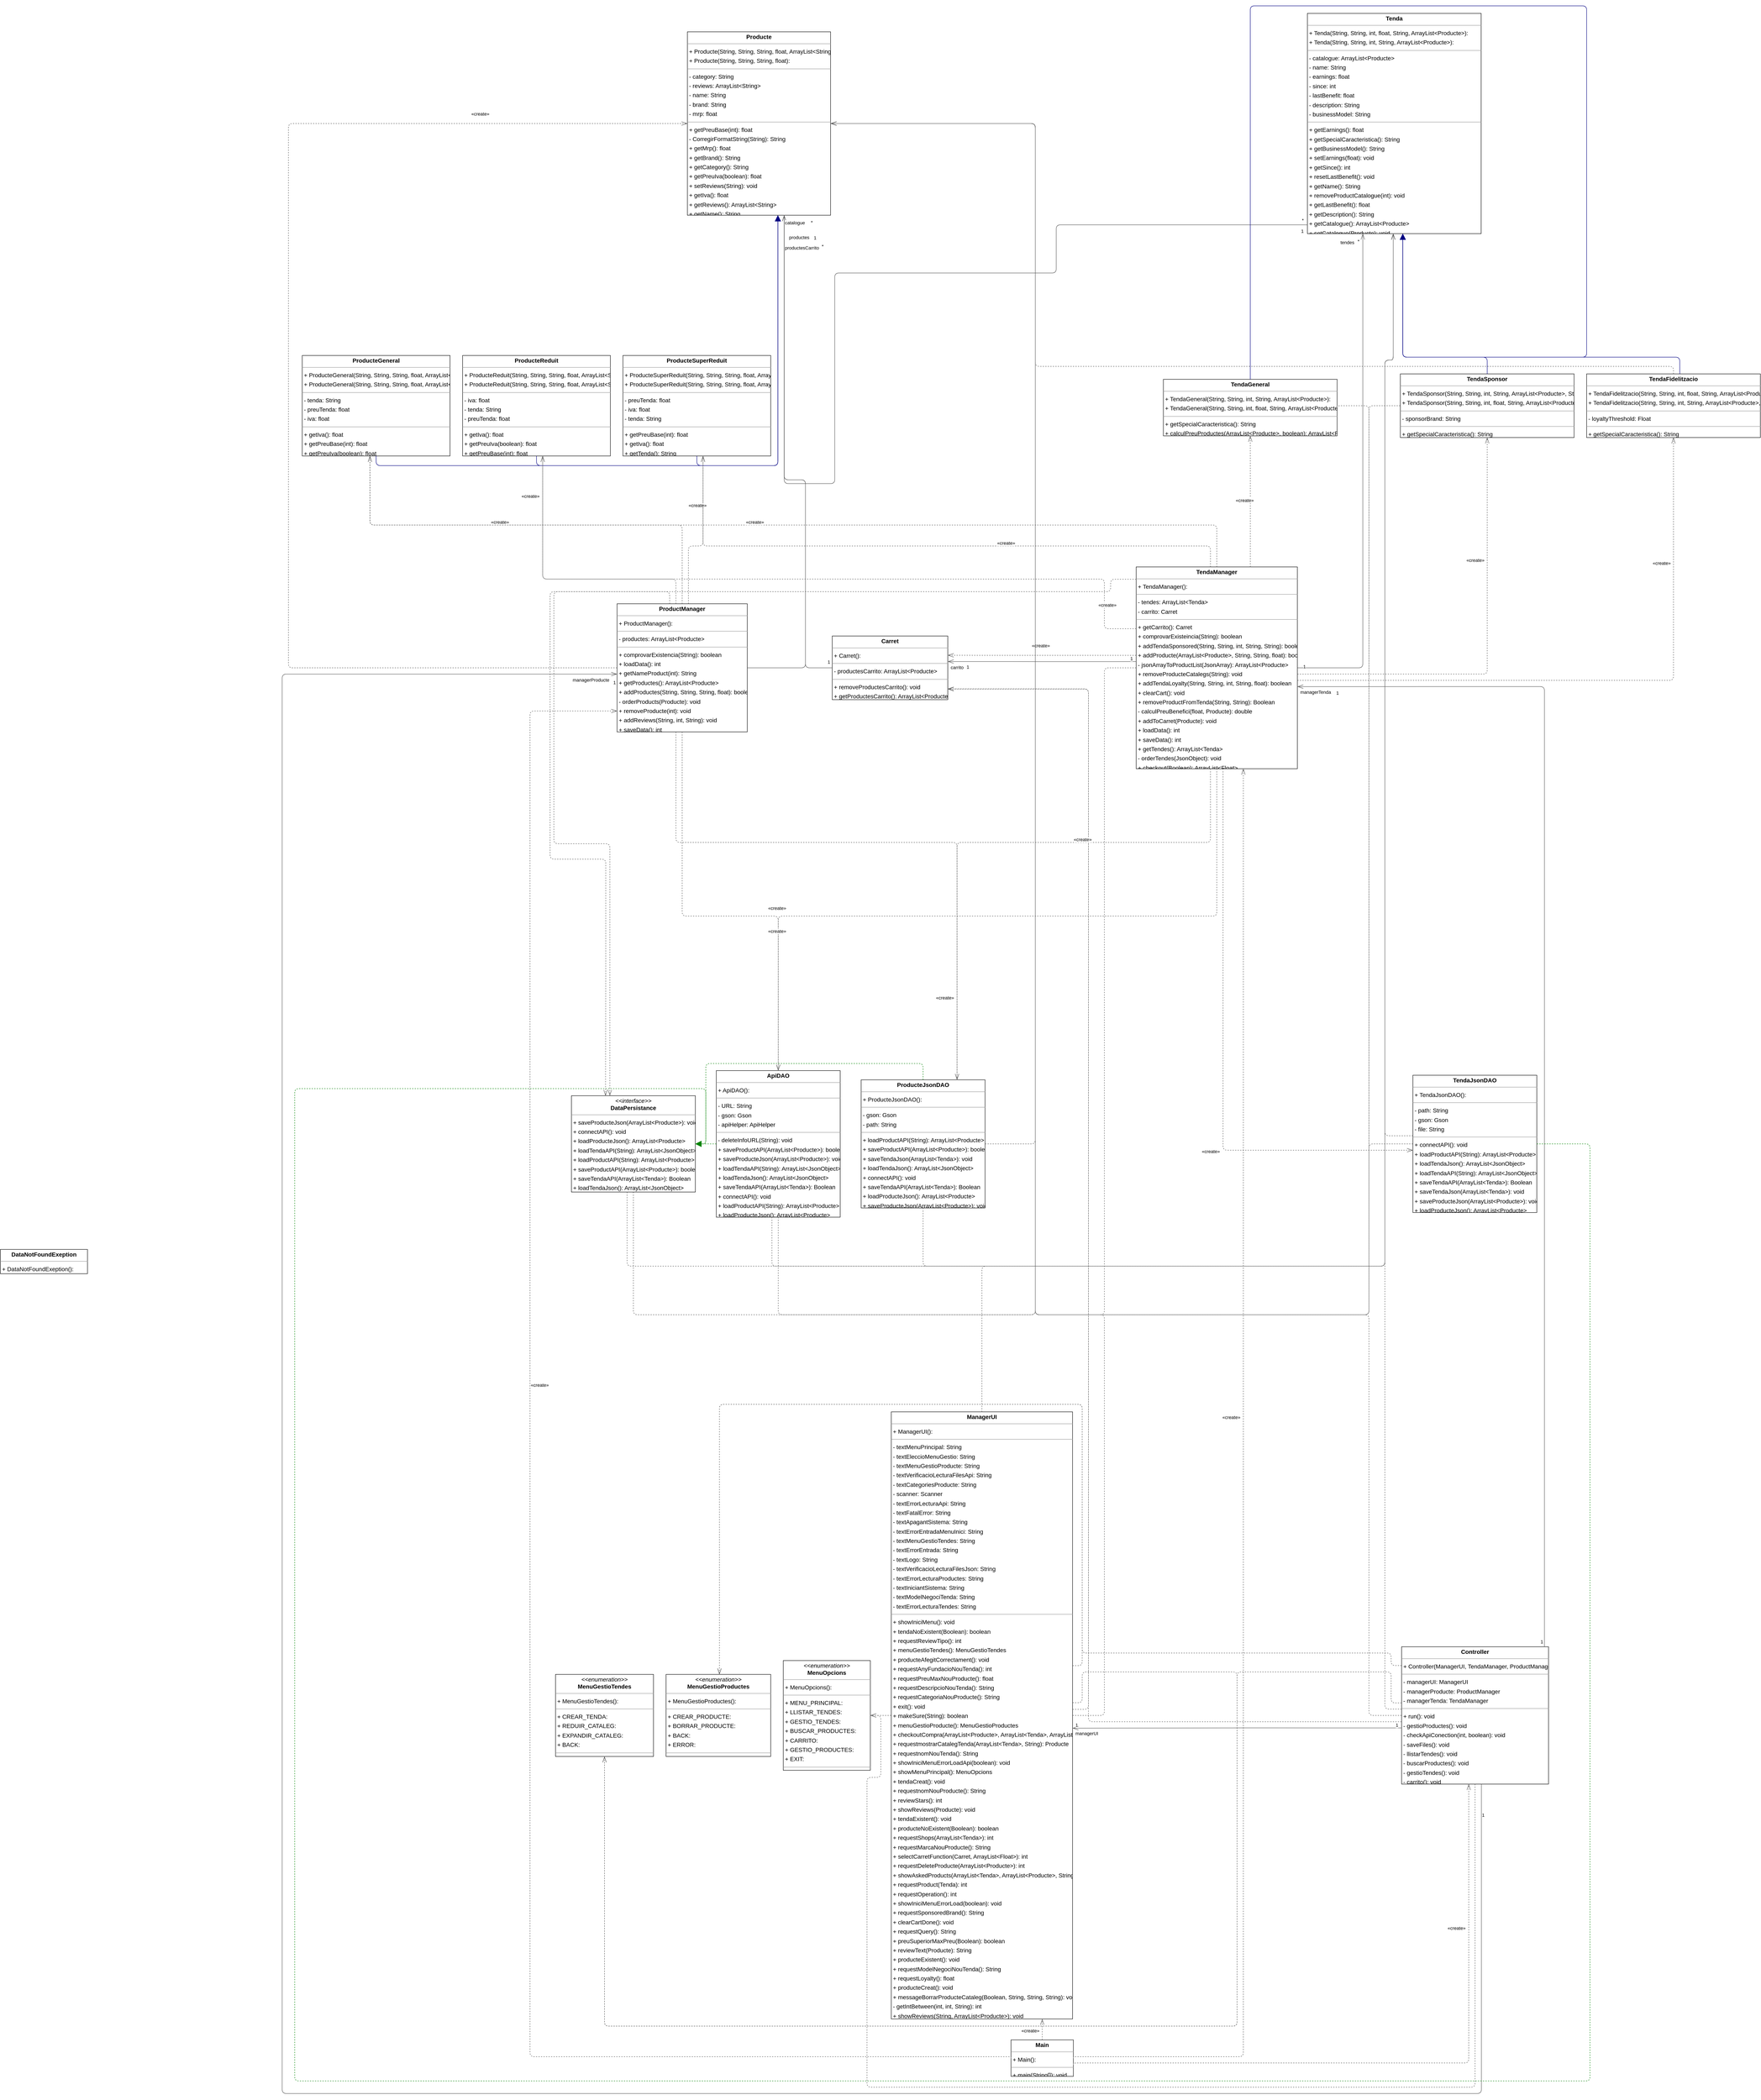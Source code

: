 <mxGraphModel dx="0" dy="0" grid="1" gridSize="10" guides="1" tooltips="1" connect="1" arrows="1" fold="1" page="0" pageScale="1" background="none" math="0" shadow="0">
  <root>
    <mxCell id="0" />
    <mxCell id="1" parent="0" />
    <mxCell id="node16" parent="1" vertex="1" value="&lt;p style=&quot;margin:0px;margin-top:4px;text-align:center;&quot;&gt;&lt;b&gt;ApiDAO&lt;/b&gt;&lt;/p&gt;&lt;hr size=&quot;1&quot;/&gt;&lt;p style=&quot;margin:0 0 0 4px;line-height:1.6;&quot;&gt;+ ApiDAO(): &lt;/p&gt;&lt;hr size=&quot;1&quot;/&gt;&lt;p style=&quot;margin:0 0 0 4px;line-height:1.6;&quot;&gt;- URL: String&lt;br/&gt;- gson: Gson&lt;br/&gt;- apiHelper: ApiHelper&lt;/p&gt;&lt;hr size=&quot;1&quot;/&gt;&lt;p style=&quot;margin:0 0 0 4px;line-height:1.6;&quot;&gt;- deleteInfoURL(String): void&lt;br/&gt;+ saveProductAPI(ArrayList&amp;lt;Producte&amp;gt;): boolean&lt;br/&gt;+ saveProducteJson(ArrayList&amp;lt;Producte&amp;gt;): void&lt;br/&gt;+ loadTendaAPI(String): ArrayList&amp;lt;JsonObject&amp;gt;&lt;br/&gt;+ loadTendaJson(): ArrayList&amp;lt;JsonObject&amp;gt;&lt;br/&gt;+ saveTendaAPI(ArrayList&amp;lt;Tenda&amp;gt;): Boolean&lt;br/&gt;+ connectAPI(): void&lt;br/&gt;+ loadProductAPI(String): ArrayList&amp;lt;Producte&amp;gt;&lt;br/&gt;+ loadProducteJson(): ArrayList&amp;lt;Producte&amp;gt;&lt;br/&gt;+ saveTendaJson(ArrayList&amp;lt;Tenda&amp;gt;): void&lt;/p&gt;" style="verticalAlign=top;align=left;overflow=fill;fontSize=14;fontFamily=Helvetica;html=1;rounded=0;shadow=0;comic=0;labelBackgroundColor=none;strokeWidth=1;">
      <mxGeometry x="-298" y="586" width="296" height="350" as="geometry" />
    </mxCell>
    <mxCell id="node2" parent="1" vertex="1" value="&lt;p style=&quot;margin:0px;margin-top:4px;text-align:center;&quot;&gt;&lt;b&gt;Carret&lt;/b&gt;&lt;/p&gt;&lt;hr size=&quot;1&quot;/&gt;&lt;p style=&quot;margin:0 0 0 4px;line-height:1.6;&quot;&gt;+ Carret(): &lt;/p&gt;&lt;hr size=&quot;1&quot;/&gt;&lt;p style=&quot;margin:0 0 0 4px;line-height:1.6;&quot;&gt;- productesCarrito: ArrayList&amp;lt;Producte&amp;gt;&lt;/p&gt;&lt;hr size=&quot;1&quot;/&gt;&lt;p style=&quot;margin:0 0 0 4px;line-height:1.6;&quot;&gt;+ removeProductesCarrito(): void&lt;br/&gt;+ getProductesCarrito(): ArrayList&amp;lt;Producte&amp;gt;&lt;br/&gt;+ setProductesCarrito(Producte): void&lt;/p&gt;" style="verticalAlign=top;align=left;overflow=fill;fontSize=14;fontFamily=Helvetica;html=1;rounded=0;shadow=0;comic=0;labelBackgroundColor=none;strokeWidth=1;">
      <mxGeometry x="-21" y="-452" width="276" height="152" as="geometry" />
    </mxCell>
    <mxCell id="node20" parent="1" vertex="1" value="&lt;p style=&quot;margin:0px;margin-top:4px;text-align:center;&quot;&gt;&lt;b&gt;Controller&lt;/b&gt;&lt;/p&gt;&lt;hr size=&quot;1&quot;/&gt;&lt;p style=&quot;margin:0 0 0 4px;line-height:1.6;&quot;&gt;+ Controller(ManagerUI, TendaManager, ProductManager): &lt;/p&gt;&lt;hr size=&quot;1&quot;/&gt;&lt;p style=&quot;margin:0 0 0 4px;line-height:1.6;&quot;&gt;- managerUI: ManagerUI&lt;br/&gt;- managerProducte: ProductManager&lt;br/&gt;- managerTenda: TendaManager&lt;/p&gt;&lt;hr size=&quot;1&quot;/&gt;&lt;p style=&quot;margin:0 0 0 4px;line-height:1.6;&quot;&gt;+ run(): void&lt;br/&gt;- gestioProductes(): void&lt;br/&gt;- checkApiConection(int, boolean): void&lt;br/&gt;- saveFiles(): void&lt;br/&gt;- llistarTendes(): void&lt;br/&gt;- buscarProductes(): void&lt;br/&gt;- gestioTendes(): void&lt;br/&gt;- carrito(): void&lt;br/&gt;- loadFiles(): void&lt;/p&gt;" style="verticalAlign=top;align=left;overflow=fill;fontSize=14;fontFamily=Helvetica;html=1;rounded=0;shadow=0;comic=0;labelBackgroundColor=none;strokeWidth=1;">
      <mxGeometry x="1339" y="1962" width="351" height="328" as="geometry" />
    </mxCell>
    <mxCell id="node17" parent="1" vertex="1" value="&lt;p style=&quot;margin:0px;margin-top:4px;text-align:center;&quot;&gt;&lt;b&gt;DataNotFoundExeption&lt;/b&gt;&lt;/p&gt;&lt;hr size=&quot;1&quot;/&gt;&lt;p style=&quot;margin:0 0 0 4px;line-height:1.6;&quot;&gt;+ DataNotFoundExeption(): &lt;/p&gt;" style="verticalAlign=top;align=left;overflow=fill;fontSize=14;fontFamily=Helvetica;html=1;rounded=0;shadow=0;comic=0;labelBackgroundColor=none;strokeWidth=1;">
      <mxGeometry x="-2008" y="1013" width="208" height="58" as="geometry" />
    </mxCell>
    <mxCell id="node19" parent="1" vertex="1" value="&lt;p style=&quot;margin:0px;margin-top:4px;text-align:center;&quot;&gt;&lt;i&gt;&amp;lt;&amp;lt;interface&amp;gt;&amp;gt;&lt;/i&gt;&lt;br/&gt;&lt;b&gt;DataPersistance&lt;/b&gt;&lt;/p&gt;&lt;hr size=&quot;1&quot;/&gt;&lt;p style=&quot;margin:0 0 0 4px;line-height:1.6;&quot;&gt;+ saveProducteJson(ArrayList&amp;lt;Producte&amp;gt;): void&lt;br/&gt;+ connectAPI(): void&lt;br/&gt;+ loadProducteJson(): ArrayList&amp;lt;Producte&amp;gt;&lt;br/&gt;+ loadTendaAPI(String): ArrayList&amp;lt;JsonObject&amp;gt;&lt;br/&gt;+ loadProductAPI(String): ArrayList&amp;lt;Producte&amp;gt;&lt;br/&gt;+ saveProductAPI(ArrayList&amp;lt;Producte&amp;gt;): boolean&lt;br/&gt;+ saveTendaAPI(ArrayList&amp;lt;Tenda&amp;gt;): Boolean&lt;br/&gt;+ loadTendaJson(): ArrayList&amp;lt;JsonObject&amp;gt;&lt;br/&gt;+ saveTendaJson(ArrayList&amp;lt;Tenda&amp;gt;): void&lt;/p&gt;" style="verticalAlign=top;align=left;overflow=fill;fontSize=14;fontFamily=Helvetica;html=1;rounded=0;shadow=0;comic=0;labelBackgroundColor=none;strokeWidth=1;">
      <mxGeometry x="-644" y="646" width="296" height="230" as="geometry" />
    </mxCell>
    <mxCell id="node14" parent="1" vertex="1" value="&lt;p style=&quot;margin:0px;margin-top:4px;text-align:center;&quot;&gt;&lt;b&gt;Main&lt;/b&gt;&lt;/p&gt;&lt;hr size=&quot;1&quot;/&gt;&lt;p style=&quot;margin:0 0 0 4px;line-height:1.6;&quot;&gt;+ Main(): &lt;/p&gt;&lt;hr size=&quot;1&quot;/&gt;&lt;p style=&quot;margin:0 0 0 4px;line-height:1.6;&quot;&gt;+ main(String[]): void&lt;/p&gt;" style="verticalAlign=top;align=left;overflow=fill;fontSize=14;fontFamily=Helvetica;html=1;rounded=0;shadow=0;comic=0;labelBackgroundColor=none;strokeWidth=1;">
      <mxGeometry x="406" y="2901" width="149" height="87" as="geometry" />
    </mxCell>
    <mxCell id="node1" parent="1" vertex="1" value="&lt;p style=&quot;margin:0px;margin-top:4px;text-align:center;&quot;&gt;&lt;b&gt;ManagerUI&lt;/b&gt;&lt;/p&gt;&lt;hr size=&quot;1&quot;/&gt;&lt;p style=&quot;margin:0 0 0 4px;line-height:1.6;&quot;&gt;+ ManagerUI(): &lt;/p&gt;&lt;hr size=&quot;1&quot;/&gt;&lt;p style=&quot;margin:0 0 0 4px;line-height:1.6;&quot;&gt;- textMenuPrincipal: String&lt;br/&gt;- textEleccioMenuGestio: String&lt;br/&gt;- textMenuGestioProducte: String&lt;br/&gt;- textVerificacioLecturaFilesApi: String&lt;br/&gt;- textCategoriesProducte: String&lt;br/&gt;- scanner: Scanner&lt;br/&gt;- textErrorLecturaApi: String&lt;br/&gt;- textFatalError: String&lt;br/&gt;- textApagantSistema: String&lt;br/&gt;- textErrorEntradaMenuInici: String&lt;br/&gt;- textMenuGestioTendes: String&lt;br/&gt;- textErrorEntrada: String&lt;br/&gt;- textLogo: String&lt;br/&gt;- textVerificacioLecturaFilesJson: String&lt;br/&gt;- textErrorLecturaProductes: String&lt;br/&gt;- textIniciantSistema: String&lt;br/&gt;- textModelNegociTenda: String&lt;br/&gt;- textErrorLecturaTendes: String&lt;/p&gt;&lt;hr size=&quot;1&quot;/&gt;&lt;p style=&quot;margin:0 0 0 4px;line-height:1.6;&quot;&gt;+ showIniciMenu(): void&lt;br/&gt;+ tendaNoExistent(Boolean): boolean&lt;br/&gt;+ requestReviewTipo(): int&lt;br/&gt;+ menuGestioTendes(): MenuGestioTendes&lt;br/&gt;+ producteAfegitCorrectament(): void&lt;br/&gt;+ requestAnyFundacioNouTenda(): int&lt;br/&gt;+ requestPreuMaxNouProducte(): float&lt;br/&gt;+ requestDescripcioNouTenda(): String&lt;br/&gt;+ requestCategoriaNouProducte(): String&lt;br/&gt;+ exit(): void&lt;br/&gt;+ makeSure(String): boolean&lt;br/&gt;+ menuGestioProducte(): MenuGestioProductes&lt;br/&gt;+ checkoutCompra(ArrayList&amp;lt;Producte&amp;gt;, ArrayList&amp;lt;Tenda&amp;gt;, ArrayList&amp;lt;Float&amp;gt;): void&lt;br/&gt;+ requestmostrarCatalegTenda(ArrayList&amp;lt;Tenda&amp;gt;, String): Producte&lt;br/&gt;+ requestnomNouTenda(): String&lt;br/&gt;+ showIniciMenuErrorLoadApi(boolean): void&lt;br/&gt;+ showMenuPrincipal(): MenuOpcions&lt;br/&gt;+ tendaCreat(): void&lt;br/&gt;+ requestnomNouProducte(): String&lt;br/&gt;+ reviewStars(): int&lt;br/&gt;+ showReviews(Producte): void&lt;br/&gt;+ tendaExistent(): void&lt;br/&gt;+ producteNoExistent(Boolean): boolean&lt;br/&gt;+ requestShops(ArrayList&amp;lt;Tenda&amp;gt;): int&lt;br/&gt;+ requestMarcaNouProducte(): String&lt;br/&gt;+ selectCarretFunction(Carret, ArrayList&amp;lt;Float&amp;gt;): int&lt;br/&gt;+ requestDeleteProducte(ArrayList&amp;lt;Producte&amp;gt;): int&lt;br/&gt;+ showAskedProducts(ArrayList&amp;lt;Tenda&amp;gt;, ArrayList&amp;lt;Producte&amp;gt;, String): Producte&lt;br/&gt;+ requestProduct(Tenda): int&lt;br/&gt;+ requestOperation(): int&lt;br/&gt;+ showIniciMenuErrorLoad(boolean): void&lt;br/&gt;+ requestSponsoredBrand(): String&lt;br/&gt;+ clearCartDone(): void&lt;br/&gt;+ requestQuery(): String&lt;br/&gt;+ preuSuperiorMaxPreu(Boolean): boolean&lt;br/&gt;+ reviewText(Producte): String&lt;br/&gt;+ producteExistent(): void&lt;br/&gt;+ requestModelNegociNouTenda(): String&lt;br/&gt;+ requestLoyalty(): float&lt;br/&gt;+ producteCreat(): void&lt;br/&gt;+ messageBorrarProducteCataleg(Boolean, String, String, String): void&lt;br/&gt;- getIntBetween(int, int, String): int&lt;br/&gt;+ showReviews(String, ArrayList&amp;lt;Producte&amp;gt;): void&lt;br/&gt;+ showIniciMenuApi(): void&lt;br/&gt;+ startingMessage(): void&lt;/p&gt;" style="verticalAlign=top;align=left;overflow=fill;fontSize=14;fontFamily=Helvetica;html=1;rounded=0;shadow=0;comic=0;labelBackgroundColor=none;strokeWidth=1;">
      <mxGeometry x="120" y="1401" width="433" height="1450" as="geometry" />
    </mxCell>
    <mxCell id="node3" parent="1" vertex="1" value="&lt;p style=&quot;margin:0px;margin-top:4px;text-align:center;&quot;&gt;&lt;i&gt;&amp;lt;&amp;lt;enumeration&amp;gt;&amp;gt;&lt;/i&gt;&lt;br/&gt;&lt;b&gt;MenuGestioProductes&lt;/b&gt;&lt;/p&gt;&lt;hr size=&quot;1&quot;/&gt;&lt;p style=&quot;margin:0 0 0 4px;line-height:1.6;&quot;&gt;+ MenuGestioProductes(): &lt;/p&gt;&lt;hr size=&quot;1&quot;/&gt;&lt;p style=&quot;margin:0 0 0 4px;line-height:1.6;&quot;&gt;+ CREAR_PRODUCTE: &lt;br/&gt;+ BORRAR_PRODUCTE: &lt;br/&gt;+ BACK: &lt;br/&gt;+ ERROR: &lt;/p&gt;&lt;hr size=&quot;1&quot;/&gt;&lt;p style=&quot;margin:0 0 0 4px;line-height:1.6;&quot;&gt;+ valueOf(String): MenuGestioProductes&lt;br/&gt;+ values(): MenuGestioProductes[]&lt;/p&gt;" style="verticalAlign=top;align=left;overflow=fill;fontSize=14;fontFamily=Helvetica;html=1;rounded=0;shadow=0;comic=0;labelBackgroundColor=none;strokeWidth=1;">
      <mxGeometry x="-418" y="2028" width="250" height="196" as="geometry" />
    </mxCell>
    <mxCell id="node15" parent="1" vertex="1" value="&lt;p style=&quot;margin:0px;margin-top:4px;text-align:center;&quot;&gt;&lt;i&gt;&amp;lt;&amp;lt;enumeration&amp;gt;&amp;gt;&lt;/i&gt;&lt;br/&gt;&lt;b&gt;MenuGestioTendes&lt;/b&gt;&lt;/p&gt;&lt;hr size=&quot;1&quot;/&gt;&lt;p style=&quot;margin:0 0 0 4px;line-height:1.6;&quot;&gt;+ MenuGestioTendes(): &lt;/p&gt;&lt;hr size=&quot;1&quot;/&gt;&lt;p style=&quot;margin:0 0 0 4px;line-height:1.6;&quot;&gt;+ CREAR_TENDA: &lt;br/&gt;+ REDUIR_CATALEG: &lt;br/&gt;+ EXPANDIR_CATALEG: &lt;br/&gt;+ BACK: &lt;/p&gt;&lt;hr size=&quot;1&quot;/&gt;&lt;p style=&quot;margin:0 0 0 4px;line-height:1.6;&quot;&gt;+ valueOf(String): MenuGestioTendes&lt;br/&gt;+ values(): MenuGestioTendes[]&lt;/p&gt;" style="verticalAlign=top;align=left;overflow=fill;fontSize=14;fontFamily=Helvetica;html=1;rounded=0;shadow=0;comic=0;labelBackgroundColor=none;strokeWidth=1;">
      <mxGeometry x="-682" y="2028" width="234" height="196" as="geometry" />
    </mxCell>
    <mxCell id="node11" parent="1" vertex="1" value="&lt;p style=&quot;margin:0px;margin-top:4px;text-align:center;&quot;&gt;&lt;i&gt;&amp;lt;&amp;lt;enumeration&amp;gt;&amp;gt;&lt;/i&gt;&lt;br/&gt;&lt;b&gt;MenuOpcions&lt;/b&gt;&lt;/p&gt;&lt;hr size=&quot;1&quot;/&gt;&lt;p style=&quot;margin:0 0 0 4px;line-height:1.6;&quot;&gt;+ MenuOpcions(): &lt;/p&gt;&lt;hr size=&quot;1&quot;/&gt;&lt;p style=&quot;margin:0 0 0 4px;line-height:1.6;&quot;&gt;+ MENU_PRINCIPAL: &lt;br/&gt;+ LLISTAR_TENDES: &lt;br/&gt;+ GESTIO_TENDES: &lt;br/&gt;+ BUSCAR_PRODUCTES: &lt;br/&gt;+ CARRITO: &lt;br/&gt;+ GESTIO_PRODUCTES: &lt;br/&gt;+ EXIT: &lt;/p&gt;&lt;hr size=&quot;1&quot;/&gt;&lt;p style=&quot;margin:0 0 0 4px;line-height:1.6;&quot;&gt;+ valueOf(String): MenuOpcions&lt;br/&gt;+ values(): MenuOpcions[]&lt;/p&gt;" style="verticalAlign=top;align=left;overflow=fill;fontSize=14;fontFamily=Helvetica;html=1;rounded=0;shadow=0;comic=0;labelBackgroundColor=none;strokeWidth=1;">
      <mxGeometry x="-138" y="1995" width="208" height="262" as="geometry" />
    </mxCell>
    <mxCell id="node10" parent="1" vertex="1" value="&lt;p style=&quot;margin:0px;margin-top:4px;text-align:center;&quot;&gt;&lt;b&gt;ProductManager&lt;/b&gt;&lt;/p&gt;&lt;hr size=&quot;1&quot;/&gt;&lt;p style=&quot;margin:0 0 0 4px;line-height:1.6;&quot;&gt;+ ProductManager(): &lt;/p&gt;&lt;hr size=&quot;1&quot;/&gt;&lt;p style=&quot;margin:0 0 0 4px;line-height:1.6;&quot;&gt;- productes: ArrayList&amp;lt;Producte&amp;gt;&lt;/p&gt;&lt;hr size=&quot;1&quot;/&gt;&lt;p style=&quot;margin:0 0 0 4px;line-height:1.6;&quot;&gt;+ comprovarExistencia(String): boolean&lt;br/&gt;+ loadData(): int&lt;br/&gt;+ getNameProduct(int): String&lt;br/&gt;+ getProductes(): ArrayList&amp;lt;Producte&amp;gt;&lt;br/&gt;+ addProductes(String, String, String, float): boolean&lt;br/&gt;- orderProducts(Producte): void&lt;br/&gt;+ removeProducte(int): void&lt;br/&gt;+ addReviews(String, int, String): void&lt;br/&gt;+ saveData(): int&lt;br/&gt;+ addReviews(Producte, int, String): void&lt;/p&gt;" style="verticalAlign=top;align=left;overflow=fill;fontSize=14;fontFamily=Helvetica;html=1;rounded=0;shadow=0;comic=0;labelBackgroundColor=none;strokeWidth=1;">
      <mxGeometry x="-535" y="-529" width="311" height="306" as="geometry" />
    </mxCell>
    <mxCell id="node21" parent="1" vertex="1" value="&lt;p style=&quot;margin:0px;margin-top:4px;text-align:center;&quot;&gt;&lt;b&gt;Producte&lt;/b&gt;&lt;/p&gt;&lt;hr size=&quot;1&quot;/&gt;&lt;p style=&quot;margin:0 0 0 4px;line-height:1.6;&quot;&gt;+ Producte(String, String, String, float, ArrayList&amp;lt;String&amp;gt;): &lt;br/&gt;+ Producte(String, String, String, float): &lt;/p&gt;&lt;hr size=&quot;1&quot;/&gt;&lt;p style=&quot;margin:0 0 0 4px;line-height:1.6;&quot;&gt;- category: String&lt;br/&gt;- reviews: ArrayList&amp;lt;String&amp;gt;&lt;br/&gt;- name: String&lt;br/&gt;- brand: String&lt;br/&gt;- mrp: float&lt;/p&gt;&lt;hr size=&quot;1&quot;/&gt;&lt;p style=&quot;margin:0 0 0 4px;line-height:1.6;&quot;&gt;+ getPreuBase(int): float&lt;br/&gt;- CorregirFormatString(String): String&lt;br/&gt;+ getMrp(): float&lt;br/&gt;+ getBrand(): String&lt;br/&gt;+ getCategory(): String&lt;br/&gt;+ getPreuIva(boolean): float&lt;br/&gt;+ setReviews(String): void&lt;br/&gt;+ getIva(): float&lt;br/&gt;+ getReviews(): ArrayList&amp;lt;String&amp;gt;&lt;br/&gt;+ getName(): String&lt;br/&gt;+ getTenda(): String&lt;/p&gt;" style="verticalAlign=top;align=left;overflow=fill;fontSize=14;fontFamily=Helvetica;html=1;rounded=0;shadow=0;comic=0;labelBackgroundColor=none;strokeWidth=1;">
      <mxGeometry x="-367" y="-1895" width="342" height="438" as="geometry" />
    </mxCell>
    <mxCell id="node9" parent="1" vertex="1" value="&lt;p style=&quot;margin:0px;margin-top:4px;text-align:center;&quot;&gt;&lt;b&gt;ProducteGeneral&lt;/b&gt;&lt;/p&gt;&lt;hr size=&quot;1&quot;/&gt;&lt;p style=&quot;margin:0 0 0 4px;line-height:1.6;&quot;&gt;+ ProducteGeneral(String, String, String, float, ArrayList&amp;lt;String&amp;gt;): &lt;br/&gt;+ ProducteGeneral(String, String, String, float, ArrayList&amp;lt;String&amp;gt;, float, String): &lt;/p&gt;&lt;hr size=&quot;1&quot;/&gt;&lt;p style=&quot;margin:0 0 0 4px;line-height:1.6;&quot;&gt;- tenda: String&lt;br/&gt;- preuTenda: float&lt;br/&gt;- iva: float&lt;/p&gt;&lt;hr size=&quot;1&quot;/&gt;&lt;p style=&quot;margin:0 0 0 4px;line-height:1.6;&quot;&gt;+ getIva(): float&lt;br/&gt;+ getPreuBase(int): float&lt;br/&gt;+ getPreuIva(boolean): float&lt;br/&gt;+ getTenda(): String&lt;/p&gt;" style="verticalAlign=top;align=left;overflow=fill;fontSize=14;fontFamily=Helvetica;html=1;rounded=0;shadow=0;comic=0;labelBackgroundColor=none;strokeWidth=1;">
      <mxGeometry x="-1287" y="-1122" width="353" height="240" as="geometry" />
    </mxCell>
    <mxCell id="node12" parent="1" vertex="1" value="&lt;p style=&quot;margin:0px;margin-top:4px;text-align:center;&quot;&gt;&lt;b&gt;ProducteJsonDAO&lt;/b&gt;&lt;/p&gt;&lt;hr size=&quot;1&quot;/&gt;&lt;p style=&quot;margin:0 0 0 4px;line-height:1.6;&quot;&gt;+ ProducteJsonDAO(): &lt;/p&gt;&lt;hr size=&quot;1&quot;/&gt;&lt;p style=&quot;margin:0 0 0 4px;line-height:1.6;&quot;&gt;- gson: Gson&lt;br/&gt;- path: String&lt;/p&gt;&lt;hr size=&quot;1&quot;/&gt;&lt;p style=&quot;margin:0 0 0 4px;line-height:1.6;&quot;&gt;+ loadProductAPI(String): ArrayList&amp;lt;Producte&amp;gt;&lt;br/&gt;+ saveProductAPI(ArrayList&amp;lt;Producte&amp;gt;): boolean&lt;br/&gt;+ saveTendaJson(ArrayList&amp;lt;Tenda&amp;gt;): void&lt;br/&gt;+ loadTendaJson(): ArrayList&amp;lt;JsonObject&amp;gt;&lt;br/&gt;+ connectAPI(): void&lt;br/&gt;+ saveTendaAPI(ArrayList&amp;lt;Tenda&amp;gt;): Boolean&lt;br/&gt;+ loadProducteJson(): ArrayList&amp;lt;Producte&amp;gt;&lt;br/&gt;+ saveProducteJson(ArrayList&amp;lt;Producte&amp;gt;): void&lt;br/&gt;+ loadTendaAPI(String): ArrayList&amp;lt;JsonObject&amp;gt;&lt;/p&gt;" style="verticalAlign=top;align=left;overflow=fill;fontSize=14;fontFamily=Helvetica;html=1;rounded=0;shadow=0;comic=0;labelBackgroundColor=none;strokeWidth=1;">
      <mxGeometry x="48" y="608" width="296" height="306" as="geometry" />
    </mxCell>
    <mxCell id="node0" parent="1" vertex="1" value="&lt;p style=&quot;margin:0px;margin-top:4px;text-align:center;&quot;&gt;&lt;b&gt;ProducteReduit&lt;/b&gt;&lt;/p&gt;&lt;hr size=&quot;1&quot;/&gt;&lt;p style=&quot;margin:0 0 0 4px;line-height:1.6;&quot;&gt;+ ProducteReduit(String, String, String, float, ArrayList&amp;lt;String&amp;gt;): &lt;br/&gt;+ ProducteReduit(String, String, String, float, ArrayList&amp;lt;String&amp;gt;, float, String): &lt;/p&gt;&lt;hr size=&quot;1&quot;/&gt;&lt;p style=&quot;margin:0 0 0 4px;line-height:1.6;&quot;&gt;- iva: float&lt;br/&gt;- tenda: String&lt;br/&gt;- preuTenda: float&lt;/p&gt;&lt;hr size=&quot;1&quot;/&gt;&lt;p style=&quot;margin:0 0 0 4px;line-height:1.6;&quot;&gt;+ getIva(): float&lt;br/&gt;+ getPreuIva(boolean): float&lt;br/&gt;+ getPreuBase(int): float&lt;br/&gt;+ getTenda(): String&lt;/p&gt;" style="verticalAlign=top;align=left;overflow=fill;fontSize=14;fontFamily=Helvetica;html=1;rounded=0;shadow=0;comic=0;labelBackgroundColor=none;strokeWidth=1;">
      <mxGeometry x="-904" y="-1122" width="353" height="240" as="geometry" />
    </mxCell>
    <mxCell id="node5" parent="1" vertex="1" value="&lt;p style=&quot;margin:0px;margin-top:4px;text-align:center;&quot;&gt;&lt;b&gt;ProducteSuperReduit&lt;/b&gt;&lt;/p&gt;&lt;hr size=&quot;1&quot;/&gt;&lt;p style=&quot;margin:0 0 0 4px;line-height:1.6;&quot;&gt;+ ProducteSuperReduit(String, String, String, float, ArrayList&amp;lt;String&amp;gt;, float, String): &lt;br/&gt;+ ProducteSuperReduit(String, String, String, float, ArrayList&amp;lt;String&amp;gt;): &lt;/p&gt;&lt;hr size=&quot;1&quot;/&gt;&lt;p style=&quot;margin:0 0 0 4px;line-height:1.6;&quot;&gt;- preuTenda: float&lt;br/&gt;- iva: float&lt;br/&gt;- tenda: String&lt;/p&gt;&lt;hr size=&quot;1&quot;/&gt;&lt;p style=&quot;margin:0 0 0 4px;line-height:1.6;&quot;&gt;+ getPreuBase(int): float&lt;br/&gt;+ getIva(): float&lt;br/&gt;+ getTenda(): String&lt;br/&gt;+ getPreuIva(boolean): float&lt;/p&gt;" style="verticalAlign=top;align=left;overflow=fill;fontSize=14;fontFamily=Helvetica;html=1;rounded=0;shadow=0;comic=0;labelBackgroundColor=none;strokeWidth=1;">
      <mxGeometry x="-521" y="-1122" width="353" height="240" as="geometry" />
    </mxCell>
    <mxCell id="node8" parent="1" vertex="1" value="&lt;p style=&quot;margin:0px;margin-top:4px;text-align:center;&quot;&gt;&lt;b&gt;Tenda&lt;/b&gt;&lt;/p&gt;&lt;hr size=&quot;1&quot;/&gt;&lt;p style=&quot;margin:0 0 0 4px;line-height:1.6;&quot;&gt;+ Tenda(String, String, int, float, String, ArrayList&amp;lt;Producte&amp;gt;): &lt;br/&gt;+ Tenda(String, String, int, String, ArrayList&amp;lt;Producte&amp;gt;): &lt;/p&gt;&lt;hr size=&quot;1&quot;/&gt;&lt;p style=&quot;margin:0 0 0 4px;line-height:1.6;&quot;&gt;- catalogue: ArrayList&amp;lt;Producte&amp;gt;&lt;br/&gt;- name: String&lt;br/&gt;- earnings: float&lt;br/&gt;- since: int&lt;br/&gt;- lastBenefit: float&lt;br/&gt;- description: String&lt;br/&gt;- businessModel: String&lt;/p&gt;&lt;hr size=&quot;1&quot;/&gt;&lt;p style=&quot;margin:0 0 0 4px;line-height:1.6;&quot;&gt;+ getEarnings(): float&lt;br/&gt;+ getSpecialCaracteristica(): String&lt;br/&gt;+ getBusinessModel(): String&lt;br/&gt;+ setEarnings(float): void&lt;br/&gt;+ getSince(): int&lt;br/&gt;+ resetLastBenefit(): void&lt;br/&gt;+ getName(): String&lt;br/&gt;+ removeProductCatalogue(int): void&lt;br/&gt;+ getLastBenefit(): float&lt;br/&gt;+ getDescription(): String&lt;br/&gt;+ getCatalogue(): ArrayList&amp;lt;Producte&amp;gt;&lt;br/&gt;+ setCatalogue(Producte): void&lt;br/&gt;+ calculPreuProductes(ArrayList&amp;lt;Producte&amp;gt;, boolean): ArrayList&amp;lt;Float&amp;gt;&lt;/p&gt;" style="verticalAlign=top;align=left;overflow=fill;fontSize=14;fontFamily=Helvetica;html=1;rounded=0;shadow=0;comic=0;labelBackgroundColor=none;strokeWidth=1;">
      <mxGeometry x="1114" y="-1939" width="415" height="526" as="geometry" />
    </mxCell>
    <mxCell id="node7" parent="1" vertex="1" value="&lt;p style=&quot;margin:0px;margin-top:4px;text-align:center;&quot;&gt;&lt;b&gt;TendaFidelitzacio&lt;/b&gt;&lt;/p&gt;&lt;hr size=&quot;1&quot;/&gt;&lt;p style=&quot;margin:0 0 0 4px;line-height:1.6;&quot;&gt;+ TendaFidelitzacio(String, String, int, float, String, ArrayList&amp;lt;Producte&amp;gt;, float): &lt;br/&gt;+ TendaFidelitzacio(String, String, int, String, ArrayList&amp;lt;Producte&amp;gt;, float): &lt;/p&gt;&lt;hr size=&quot;1&quot;/&gt;&lt;p style=&quot;margin:0 0 0 4px;line-height:1.6;&quot;&gt;- loyaltyThreshold: Float&lt;/p&gt;&lt;hr size=&quot;1&quot;/&gt;&lt;p style=&quot;margin:0 0 0 4px;line-height:1.6;&quot;&gt;+ getSpecialCaracteristica(): String&lt;br/&gt;+ calculPreuProductes(ArrayList&amp;lt;Producte&amp;gt;, boolean): ArrayList&amp;lt;Float&amp;gt;&lt;/p&gt;" style="verticalAlign=top;align=left;overflow=fill;fontSize=14;fontFamily=Helvetica;html=1;rounded=0;shadow=0;comic=0;labelBackgroundColor=none;strokeWidth=1;">
      <mxGeometry x="1781" y="-1078" width="415" height="152" as="geometry" />
    </mxCell>
    <mxCell id="node4" parent="1" vertex="1" value="&lt;p style=&quot;margin:0px;margin-top:4px;text-align:center;&quot;&gt;&lt;b&gt;TendaGeneral&lt;/b&gt;&lt;/p&gt;&lt;hr size=&quot;1&quot;/&gt;&lt;p style=&quot;margin:0 0 0 4px;line-height:1.6;&quot;&gt;+ TendaGeneral(String, String, int, String, ArrayList&amp;lt;Producte&amp;gt;): &lt;br/&gt;+ TendaGeneral(String, String, int, float, String, ArrayList&amp;lt;Producte&amp;gt;): &lt;/p&gt;&lt;hr size=&quot;1&quot;/&gt;&lt;p style=&quot;margin:0 0 0 4px;line-height:1.6;&quot;&gt;+ getSpecialCaracteristica(): String&lt;br/&gt;+ calculPreuProductes(ArrayList&amp;lt;Producte&amp;gt;, boolean): ArrayList&amp;lt;Float&amp;gt;&lt;/p&gt;" style="verticalAlign=top;align=left;overflow=fill;fontSize=14;fontFamily=Helvetica;html=1;rounded=0;shadow=0;comic=0;labelBackgroundColor=none;strokeWidth=1;">
      <mxGeometry x="770" y="-1065" width="415" height="135" as="geometry" />
    </mxCell>
    <mxCell id="node6" parent="1" vertex="1" value="&lt;p style=&quot;margin:0px;margin-top:4px;text-align:center;&quot;&gt;&lt;b&gt;TendaJsonDAO&lt;/b&gt;&lt;/p&gt;&lt;hr size=&quot;1&quot;/&gt;&lt;p style=&quot;margin:0 0 0 4px;line-height:1.6;&quot;&gt;+ TendaJsonDAO(): &lt;/p&gt;&lt;hr size=&quot;1&quot;/&gt;&lt;p style=&quot;margin:0 0 0 4px;line-height:1.6;&quot;&gt;- path: String&lt;br/&gt;- gson: Gson&lt;br/&gt;- file: String&lt;/p&gt;&lt;hr size=&quot;1&quot;/&gt;&lt;p style=&quot;margin:0 0 0 4px;line-height:1.6;&quot;&gt;+ connectAPI(): void&lt;br/&gt;+ loadProductAPI(String): ArrayList&amp;lt;Producte&amp;gt;&lt;br/&gt;+ loadTendaJson(): ArrayList&amp;lt;JsonObject&amp;gt;&lt;br/&gt;+ loadTendaAPI(String): ArrayList&amp;lt;JsonObject&amp;gt;&lt;br/&gt;+ saveTendaAPI(ArrayList&amp;lt;Tenda&amp;gt;): Boolean&lt;br/&gt;+ saveTendaJson(ArrayList&amp;lt;Tenda&amp;gt;): void&lt;br/&gt;+ saveProducteJson(ArrayList&amp;lt;Producte&amp;gt;): void&lt;br/&gt;+ loadProducteJson(): ArrayList&amp;lt;Producte&amp;gt;&lt;br/&gt;+ saveProductAPI(ArrayList&amp;lt;Producte&amp;gt;): boolean&lt;/p&gt;" style="verticalAlign=top;align=left;overflow=fill;fontSize=14;fontFamily=Helvetica;html=1;rounded=0;shadow=0;comic=0;labelBackgroundColor=none;strokeWidth=1;">
      <mxGeometry x="1366" y="597" width="296" height="328" as="geometry" />
    </mxCell>
    <mxCell id="node13" parent="1" vertex="1" value="&lt;p style=&quot;margin:0px;margin-top:4px;text-align:center;&quot;&gt;&lt;b&gt;TendaManager&lt;/b&gt;&lt;/p&gt;&lt;hr size=&quot;1&quot;/&gt;&lt;p style=&quot;margin:0 0 0 4px;line-height:1.6;&quot;&gt;+ TendaManager(): &lt;/p&gt;&lt;hr size=&quot;1&quot;/&gt;&lt;p style=&quot;margin:0 0 0 4px;line-height:1.6;&quot;&gt;- tendes: ArrayList&amp;lt;Tenda&amp;gt;&lt;br/&gt;- carrito: Carret&lt;/p&gt;&lt;hr size=&quot;1&quot;/&gt;&lt;p style=&quot;margin:0 0 0 4px;line-height:1.6;&quot;&gt;+ getCarrito(): Carret&lt;br/&gt;+ comprovarExisteincia(String): boolean&lt;br/&gt;+ addTendaSponsored(String, String, int, String, String): boolean&lt;br/&gt;+ addProducte(ArrayList&amp;lt;Producte&amp;gt;, String, String, float): boolean&lt;br/&gt;- jsonArrayToProductList(JsonArray): ArrayList&amp;lt;Producte&amp;gt;&lt;br/&gt;+ removeProducteCatalegs(String): void&lt;br/&gt;+ addTendaLoyalty(String, String, int, String, float): boolean&lt;br/&gt;+ clearCart(): void&lt;br/&gt;+ removeProductFromTenda(String, String): Boolean&lt;br/&gt;- calculPreuBenefici(float, Producte): double&lt;br/&gt;+ addToCarret(Producte): void&lt;br/&gt;+ loadData(): int&lt;br/&gt;+ saveData(): int&lt;br/&gt;+ getTendes(): ArrayList&amp;lt;Tenda&amp;gt;&lt;br/&gt;- orderTendes(JsonObject): void&lt;br/&gt;+ checkout(Boolean): ArrayList&amp;lt;Float&amp;gt;&lt;br/&gt;+ addTendaMaxProfit(String, String, int, String): boolean&lt;/p&gt;" style="verticalAlign=top;align=left;overflow=fill;fontSize=14;fontFamily=Helvetica;html=1;rounded=0;shadow=0;comic=0;labelBackgroundColor=none;strokeWidth=1;">
      <mxGeometry x="705" y="-617" width="385" height="482" as="geometry" />
    </mxCell>
    <mxCell id="node18" parent="1" vertex="1" value="&lt;p style=&quot;margin:0px;margin-top:4px;text-align:center;&quot;&gt;&lt;b&gt;TendaSponsor&lt;/b&gt;&lt;/p&gt;&lt;hr size=&quot;1&quot;/&gt;&lt;p style=&quot;margin:0 0 0 4px;line-height:1.6;&quot;&gt;+ TendaSponsor(String, String, int, String, ArrayList&amp;lt;Producte&amp;gt;, String): &lt;br/&gt;+ TendaSponsor(String, String, int, float, String, ArrayList&amp;lt;Producte&amp;gt;, String): &lt;/p&gt;&lt;hr size=&quot;1&quot;/&gt;&lt;p style=&quot;margin:0 0 0 4px;line-height:1.6;&quot;&gt;- sponsorBrand: String&lt;/p&gt;&lt;hr size=&quot;1&quot;/&gt;&lt;p style=&quot;margin:0 0 0 4px;line-height:1.6;&quot;&gt;+ getSpecialCaracteristica(): String&lt;br/&gt;+ calculPreuProductes(ArrayList&amp;lt;Producte&amp;gt;, boolean): ArrayList&amp;lt;Float&amp;gt;&lt;/p&gt;" style="verticalAlign=top;align=left;overflow=fill;fontSize=14;fontFamily=Helvetica;html=1;rounded=0;shadow=0;comic=0;labelBackgroundColor=none;strokeWidth=1;">
      <mxGeometry x="1336" y="-1078" width="415" height="152" as="geometry" />
    </mxCell>
    <mxCell id="edge6" edge="1" value="" parent="1" source="node16" target="node19" style="html=1;rounded=1;edgeStyle=orthogonalEdgeStyle;dashed=1;startArrow=none;endArrow=block;endSize=12;strokeColor=#008200;exitX=0.000;exitY=0.500;exitDx=0;exitDy=0;entryX=1.000;entryY=0.500;entryDx=0;entryDy=0;">
      <mxGeometry width="50" height="50" relative="1" as="geometry">
        <Array as="points" />
      </mxGeometry>
    </mxCell>
    <mxCell id="edge60" edge="1" value="" parent="1" source="node16" target="node21" style="html=1;rounded=1;edgeStyle=orthogonalEdgeStyle;dashed=1;startArrow=none;endArrow=openThin;endSize=12;strokeColor=#595959;exitX=0.500;exitY=1.000;exitDx=0;exitDy=0;entryX=1.000;entryY=0.500;entryDx=0;entryDy=0;">
      <mxGeometry width="50" height="50" relative="1" as="geometry">
        <Array as="points">
          <mxPoint x="-150" y="1169" />
          <mxPoint x="464" y="1169" />
          <mxPoint x="464" y="-1676" />
        </Array>
      </mxGeometry>
    </mxCell>
    <mxCell id="edge42" edge="1" value="" parent="1" source="node16" target="node8" style="html=1;rounded=1;edgeStyle=orthogonalEdgeStyle;dashed=1;startArrow=none;endArrow=openThin;endSize=12;strokeColor=#595959;exitX=0.449;exitY=1.000;exitDx=0;exitDy=0;entryX=0.494;entryY=1.000;entryDx=0;entryDy=0;">
      <mxGeometry width="50" height="50" relative="1" as="geometry">
        <Array as="points">
          <mxPoint x="-165" y="1053" />
          <mxPoint x="1299" y="1053" />
          <mxPoint x="1299" y="-1111" />
          <mxPoint x="1319" y="-1111" />
        </Array>
      </mxGeometry>
    </mxCell>
    <mxCell id="edge51" edge="1" value="" parent="1" source="node2" target="node21" style="html=1;rounded=1;edgeStyle=orthogonalEdgeStyle;dashed=0;startArrow=diamondThinstartSize=12;endArrow=openThin;endSize=12;strokeColor=#595959;exitX=0.000;exitY=0.500;exitDx=0;exitDy=0;entryX=0.676;entryY=1.000;entryDx=0;entryDy=0;">
      <mxGeometry width="50" height="50" relative="1" as="geometry">
        <Array as="points">
          <mxPoint x="-85" y="-376" />
          <mxPoint x="-85" y="-825" />
          <mxPoint x="-136" y="-825" />
        </Array>
      </mxGeometry>
    </mxCell>
    <mxCell id="label306" parent="edge51" vertex="1" connectable="0" value="1" style="edgeLabel;resizable=0;html=1;align=left;verticalAlign=top;strokeColor=default;">
      <mxGeometry x="-67" y="-1416" as="geometry" />
    </mxCell>
    <mxCell id="label310" parent="edge51" vertex="1" connectable="0" value="*" style="edgeLabel;resizable=0;html=1;align=left;verticalAlign=top;strokeColor=default;">
      <mxGeometry x="-74" y="-1453" as="geometry" />
    </mxCell>
    <mxCell id="label311" parent="edge51" vertex="1" connectable="0" value="productesCarrito" style="edgeLabel;resizable=0;html=1;align=left;verticalAlign=top;strokeColor=default;">
      <mxGeometry x="-136" y="-1392" as="geometry" />
    </mxCell>
    <mxCell id="edge13" edge="1" value="" parent="1" source="node20" target="node2" style="html=1;rounded=1;edgeStyle=orthogonalEdgeStyle;dashed=1;startArrow=none;endArrow=openThin;endSize=12;strokeColor=#595959;exitX=0.000;exitY=0.546;exitDx=0;exitDy=0;entryX=1.000;entryY=0.830;entryDx=0;entryDy=0;">
      <mxGeometry width="50" height="50" relative="1" as="geometry">
        <Array as="points">
          <mxPoint x="591" y="2141" />
          <mxPoint x="591" y="-326" />
        </Array>
      </mxGeometry>
    </mxCell>
    <mxCell id="edge49" edge="1" value="" parent="1" source="node20" target="node1" style="html=1;rounded=1;edgeStyle=orthogonalEdgeStyle;dashed=0;startArrow=diamondThinstartSize=12;endArrow=openThin;endSize=12;strokeColor=#595959;exitX=0.000;exitY=0.591;exitDx=0;exitDy=0;entryX=1.000;entryY=0.521;entryDx=0;entryDy=0;">
      <mxGeometry width="50" height="50" relative="1" as="geometry">
        <Array as="points" />
      </mxGeometry>
    </mxCell>
    <mxCell id="label294" parent="edge49" vertex="1" connectable="0" value="1" style="edgeLabel;resizable=0;html=1;align=left;verticalAlign=top;strokeColor=default;">
      <mxGeometry x="1323" y="2136" as="geometry" />
    </mxCell>
    <mxCell id="label298" parent="edge49" vertex="1" connectable="0" value="1" style="edgeLabel;resizable=0;html=1;align=left;verticalAlign=top;strokeColor=default;">
      <mxGeometry x="558" y="2136" as="geometry" />
    </mxCell>
    <mxCell id="label299" parent="edge49" vertex="1" connectable="0" value="managerUI" style="edgeLabel;resizable=0;html=1;align=left;verticalAlign=top;strokeColor=default;">
      <mxGeometry x="558" y="2156" as="geometry" />
    </mxCell>
    <mxCell id="edge19" edge="1" value="" parent="1" source="node20" target="node3" style="html=1;rounded=1;edgeStyle=orthogonalEdgeStyle;dashed=1;startArrow=none;endArrow=openThin;endSize=12;strokeColor=#595959;exitX=0.000;exitY=0.137;exitDx=0;exitDy=0;entryX=0.510;entryY=0.000;entryDx=0;entryDy=0;">
      <mxGeometry width="50" height="50" relative="1" as="geometry">
        <Array as="points">
          <mxPoint x="1314" y="2007" />
          <mxPoint x="1314" y="1977" />
          <mxPoint x="576" y="1977" />
          <mxPoint x="576" y="1383" />
          <mxPoint x="-291" y="1383" />
        </Array>
      </mxGeometry>
    </mxCell>
    <mxCell id="edge10" edge="1" value="" parent="1" source="node20" target="node15" style="html=1;rounded=1;edgeStyle=orthogonalEdgeStyle;dashed=1;startArrow=none;endArrow=openThin;endSize=12;strokeColor=#595959;exitX=0.000;exitY=0.409;exitDx=0;exitDy=0;entryX=0.500;entryY=1.000;entryDx=0;entryDy=0;">
      <mxGeometry width="50" height="50" relative="1" as="geometry">
        <Array as="points">
          <mxPoint x="1314" y="2096" />
          <mxPoint x="1314" y="2022" />
          <mxPoint x="946" y="2022" />
          <mxPoint x="946" y="2868" />
          <mxPoint x="-565" y="2868" />
        </Array>
      </mxGeometry>
    </mxCell>
    <mxCell id="edge45" edge="1" value="" parent="1" source="node20" target="node11" style="html=1;rounded=1;edgeStyle=orthogonalEdgeStyle;dashed=1;startArrow=none;endArrow=openThin;endSize=12;strokeColor=#595959;exitX=0.500;exitY=1.000;exitDx=0;exitDy=0;entryX=1.000;entryY=0.500;entryDx=0;entryDy=0;">
      <mxGeometry width="50" height="50" relative="1" as="geometry">
        <Array as="points">
          <mxPoint x="1514" y="3014" />
          <mxPoint x="62" y="3014" />
          <mxPoint x="62" y="2274" />
          <mxPoint x="95" y="2274" />
          <mxPoint x="95" y="2126" />
        </Array>
      </mxGeometry>
    </mxCell>
    <mxCell id="edge33" edge="1" value="" parent="1" source="node20" target="node10" style="html=1;rounded=1;edgeStyle=orthogonalEdgeStyle;dashed=0;startArrow=diamondThinstartSize=12;endArrow=openThin;endSize=12;strokeColor=#595959;exitX=0.543;exitY=1.000;exitDx=0;exitDy=0;entryX=0.000;entryY=0.549;entryDx=0;entryDy=0;">
      <mxGeometry width="50" height="50" relative="1" as="geometry">
        <Array as="points">
          <mxPoint x="1529" y="3029" />
          <mxPoint x="-1335" y="3029" />
          <mxPoint x="-1335" y="-361" />
        </Array>
      </mxGeometry>
    </mxCell>
    <mxCell id="label198" parent="edge33" vertex="1" connectable="0" value="1" style="edgeLabel;resizable=0;html=1;align=left;verticalAlign=top;strokeColor=default;">
      <mxGeometry x="1529" y="2351" as="geometry" />
    </mxCell>
    <mxCell id="label202" parent="edge33" vertex="1" connectable="0" value="1" style="edgeLabel;resizable=0;html=1;align=left;verticalAlign=top;strokeColor=default;">
      <mxGeometry x="-546" y="-354" as="geometry" />
    </mxCell>
    <mxCell id="label203" parent="edge33" vertex="1" connectable="0" value="managerProducte" style="edgeLabel;resizable=0;html=1;align=left;verticalAlign=top;strokeColor=default;">
      <mxGeometry x="-643" y="-360" as="geometry" />
    </mxCell>
    <mxCell id="edge36" edge="1" value="" parent="1" source="node20" target="node21" style="html=1;rounded=1;edgeStyle=orthogonalEdgeStyle;dashed=1;startArrow=none;endArrow=openThin;endSize=12;strokeColor=#595959;exitX=0.000;exitY=0.500;exitDx=0;exitDy=0;entryX=1.000;entryY=0.500;entryDx=0;entryDy=0;">
      <mxGeometry width="50" height="50" relative="1" as="geometry">
        <Array as="points">
          <mxPoint x="1261" y="2126" />
          <mxPoint x="1261" y="1169" />
          <mxPoint x="464" y="1169" />
          <mxPoint x="464" y="-1676" />
        </Array>
      </mxGeometry>
    </mxCell>
    <mxCell id="edge55" edge="1" value="" parent="1" source="node20" target="node8" style="html=1;rounded=1;edgeStyle=orthogonalEdgeStyle;dashed=1;startArrow=none;endArrow=openThin;endSize=12;strokeColor=#595959;exitX=0.000;exitY=0.454;exitDx=0;exitDy=0;entryX=0.494;entryY=1.000;entryDx=0;entryDy=0;">
      <mxGeometry width="50" height="50" relative="1" as="geometry">
        <Array as="points">
          <mxPoint x="1299" y="2111" />
          <mxPoint x="1299" y="-1111" />
          <mxPoint x="1319" y="-1111" />
        </Array>
      </mxGeometry>
    </mxCell>
    <mxCell id="edge9" edge="1" value="" parent="1" source="node20" target="node13" style="html=1;rounded=1;edgeStyle=orthogonalEdgeStyle;dashed=0;startArrow=diamondThinstartSize=12;endArrow=openThin;endSize=12;strokeColor=#595959;exitX=0.972;exitY=0.000;exitDx=0;exitDy=0;entryX=1.000;entryY=0.593;entryDx=0;entryDy=0;">
      <mxGeometry width="50" height="50" relative="1" as="geometry">
        <Array as="points">
          <mxPoint x="1680" y="-331" />
        </Array>
      </mxGeometry>
    </mxCell>
    <mxCell id="label54" parent="edge9" vertex="1" connectable="0" value="1" style="edgeLabel;resizable=0;html=1;align=left;verticalAlign=top;strokeColor=default;">
      <mxGeometry x="1669" y="1937" as="geometry" />
    </mxCell>
    <mxCell id="label58" parent="edge9" vertex="1" connectable="0" value="1" style="edgeLabel;resizable=0;html=1;align=left;verticalAlign=top;strokeColor=default;">
      <mxGeometry x="1181" y="-329" as="geometry" />
    </mxCell>
    <mxCell id="label59" parent="edge9" vertex="1" connectable="0" value="managerTenda" style="edgeLabel;resizable=0;html=1;align=left;verticalAlign=top;strokeColor=default;">
      <mxGeometry x="1095" y="-331" as="geometry" />
    </mxCell>
    <mxCell id="edge56" edge="1" value="" parent="1" source="node19" target="node21" style="html=1;rounded=1;edgeStyle=orthogonalEdgeStyle;dashed=1;startArrow=none;endArrow=openThin;endSize=12;strokeColor=#595959;exitX=0.500;exitY=1.000;exitDx=0;exitDy=0;entryX=1.000;entryY=0.500;entryDx=0;entryDy=0;">
      <mxGeometry width="50" height="50" relative="1" as="geometry">
        <Array as="points">
          <mxPoint x="-496" y="1169" />
          <mxPoint x="464" y="1169" />
          <mxPoint x="464" y="-1676" />
        </Array>
      </mxGeometry>
    </mxCell>
    <mxCell id="edge24" edge="1" value="" parent="1" source="node19" target="node8" style="html=1;rounded=1;edgeStyle=orthogonalEdgeStyle;dashed=1;startArrow=none;endArrow=openThin;endSize=12;strokeColor=#595959;exitX=0.449;exitY=1.000;exitDx=0;exitDy=0;entryX=0.494;entryY=1.000;entryDx=0;entryDy=0;">
      <mxGeometry width="50" height="50" relative="1" as="geometry">
        <Array as="points">
          <mxPoint x="-511" y="1053" />
          <mxPoint x="1299" y="1053" />
          <mxPoint x="1299" y="-1111" />
          <mxPoint x="1319" y="-1111" />
        </Array>
      </mxGeometry>
    </mxCell>
    <mxCell id="edge50" edge="1" value="" parent="1" source="node14" target="node20" style="html=1;rounded=1;edgeStyle=orthogonalEdgeStyle;dashed=1;startArrow=none;endArrow=openThin;endSize=12;strokeColor=#595959;exitX=1.000;exitY=0.685;exitDx=0;exitDy=0;entryX=0.457;entryY=1.000;entryDx=0;entryDy=0;">
      <mxGeometry width="50" height="50" relative="1" as="geometry">
        <Array as="points">
          <mxPoint x="1499" y="2956" />
        </Array>
      </mxGeometry>
    </mxCell>
    <mxCell id="label302" parent="edge50" vertex="1" connectable="0" value="«create»" style="edgeLabel;resizable=0;html=1;align=left;verticalAlign=top;strokeColor=default;">
      <mxGeometry x="1447" y="2621" as="geometry" />
    </mxCell>
    <mxCell id="edge53" edge="1" value="" parent="1" source="node14" target="node1" style="html=1;rounded=1;edgeStyle=orthogonalEdgeStyle;dashed=1;startArrow=none;endArrow=openThin;endSize=12;strokeColor=#595959;exitX=0.500;exitY=0.001;exitDx=0;exitDy=0;entryX=0.833;entryY=1.000;entryDx=0;entryDy=0;">
      <mxGeometry width="50" height="50" relative="1" as="geometry">
        <Array as="points" />
      </mxGeometry>
    </mxCell>
    <mxCell id="label320" parent="edge53" vertex="1" connectable="0" value="«create»" style="edgeLabel;resizable=0;html=1;align=left;verticalAlign=top;strokeColor=default;">
      <mxGeometry x="429" y="2866" as="geometry" />
    </mxCell>
    <mxCell id="edge32" edge="1" value="" parent="1" source="node14" target="node10" style="html=1;rounded=1;edgeStyle=orthogonalEdgeStyle;dashed=1;startArrow=none;endArrow=openThin;endSize=12;strokeColor=#595959;exitX=0.000;exitY=0.500;exitDx=0;exitDy=0;entryX=0.000;entryY=0.837;entryDx=0;entryDy=0;">
      <mxGeometry width="50" height="50" relative="1" as="geometry">
        <Array as="points">
          <mxPoint x="-743" y="2941" />
          <mxPoint x="-743" y="-273" />
        </Array>
      </mxGeometry>
    </mxCell>
    <mxCell id="label194" parent="edge32" vertex="1" connectable="0" value="«create»" style="edgeLabel;resizable=0;html=1;align=left;verticalAlign=top;strokeColor=default;">
      <mxGeometry x="-743" y="1324" as="geometry" />
    </mxCell>
    <mxCell id="edge47" edge="1" value="" parent="1" source="node14" target="node13" style="html=1;rounded=1;edgeStyle=orthogonalEdgeStyle;dashed=1;startArrow=none;endArrow=openThin;endSize=12;strokeColor=#595959;exitX=1.000;exitY=0.500;exitDx=0;exitDy=0;entryX=0.665;entryY=1.000;entryDx=0;entryDy=0;">
      <mxGeometry width="50" height="50" relative="1" as="geometry">
        <Array as="points">
          <mxPoint x="961" y="2941" />
        </Array>
      </mxGeometry>
    </mxCell>
    <mxCell id="label284" parent="edge47" vertex="1" connectable="0" value="«create»" style="edgeLabel;resizable=0;html=1;align=left;verticalAlign=top;strokeColor=default;">
      <mxGeometry x="909" y="1401" as="geometry" />
    </mxCell>
    <mxCell id="edge39" edge="1" value="" parent="1" source="node1" target="node2" style="html=1;rounded=1;edgeStyle=orthogonalEdgeStyle;dashed=1;startArrow=none;endArrow=openThin;endSize=12;strokeColor=#595959;exitX=1.000;exitY=0.490;exitDx=0;exitDy=0;entryX=1.000;entryY=0.834;entryDx=0;entryDy=0;">
      <mxGeometry width="50" height="50" relative="1" as="geometry">
        <Array as="points">
          <mxPoint x="591" y="2111" />
          <mxPoint x="591" y="-326" />
        </Array>
      </mxGeometry>
    </mxCell>
    <mxCell id="edge37" edge="1" value="" parent="1" source="node1" target="node3" style="html=1;rounded=1;edgeStyle=orthogonalEdgeStyle;dashed=1;startArrow=none;endArrow=openThin;endSize=12;strokeColor=#595959;exitX=1.000;exitY=0.418;exitDx=0;exitDy=0;entryX=0.510;entryY=0.000;entryDx=0;entryDy=0;">
      <mxGeometry width="50" height="50" relative="1" as="geometry">
        <Array as="points">
          <mxPoint x="576" y="2007" />
          <mxPoint x="576" y="1383" />
          <mxPoint x="-291" y="1383" />
        </Array>
      </mxGeometry>
    </mxCell>
    <mxCell id="edge31" edge="1" value="" parent="1" source="node1" target="node15" style="html=1;rounded=1;edgeStyle=orthogonalEdgeStyle;dashed=1;startArrow=none;endArrow=openThin;endSize=12;strokeColor=#595959;exitX=1.000;exitY=0.479;exitDx=0;exitDy=0;entryX=0.500;entryY=1.000;entryDx=0;entryDy=0;">
      <mxGeometry width="50" height="50" relative="1" as="geometry">
        <Array as="points">
          <mxPoint x="576" y="2096" />
          <mxPoint x="576" y="2022" />
          <mxPoint x="946" y="2022" />
          <mxPoint x="946" y="2868" />
          <mxPoint x="-565" y="2868" />
        </Array>
      </mxGeometry>
    </mxCell>
    <mxCell id="edge61" edge="1" value="" parent="1" source="node1" target="node11" style="html=1;rounded=1;edgeStyle=orthogonalEdgeStyle;dashed=1;startArrow=none;endArrow=openThin;endSize=12;strokeColor=#595959;exitX=0.000;exitY=0.500;exitDx=0;exitDy=0;entryX=1.000;entryY=0.500;entryDx=0;entryDy=0;">
      <mxGeometry width="50" height="50" relative="1" as="geometry">
        <Array as="points" />
      </mxGeometry>
    </mxCell>
    <mxCell id="edge23" edge="1" value="" parent="1" source="node1" target="node21" style="html=1;rounded=1;edgeStyle=orthogonalEdgeStyle;dashed=1;startArrow=none;endArrow=openThin;endSize=12;strokeColor=#595959;exitX=1.000;exitY=0.500;exitDx=0;exitDy=0;entryX=1.000;entryY=0.500;entryDx=0;entryDy=0;">
      <mxGeometry width="50" height="50" relative="1" as="geometry">
        <Array as="points">
          <mxPoint x="629" y="2126" />
          <mxPoint x="629" y="1169" />
          <mxPoint x="464" y="1169" />
          <mxPoint x="464" y="-1676" />
        </Array>
      </mxGeometry>
    </mxCell>
    <mxCell id="edge54" edge="1" value="" parent="1" source="node1" target="node8" style="html=1;rounded=1;edgeStyle=orthogonalEdgeStyle;dashed=1;startArrow=none;endArrow=openThin;endSize=12;strokeColor=#595959;exitX=0.500;exitY=0.000;exitDx=0;exitDy=0;entryX=0.494;entryY=1.000;entryDx=0;entryDy=0;">
      <mxGeometry width="50" height="50" relative="1" as="geometry">
        <Array as="points">
          <mxPoint x="336" y="1053" />
          <mxPoint x="1299" y="1053" />
          <mxPoint x="1299" y="-1111" />
          <mxPoint x="1319" y="-1111" />
        </Array>
      </mxGeometry>
    </mxCell>
    <mxCell id="edge40" edge="1" value="" parent="1" source="node10" target="node16" style="html=1;rounded=1;edgeStyle=orthogonalEdgeStyle;dashed=1;startArrow=none;endArrow=openThin;endSize=12;strokeColor=#595959;exitX=0.500;exitY=1.000;exitDx=0;exitDy=0;entryX=0.500;entryY=0.000;entryDx=0;entryDy=0;">
      <mxGeometry width="50" height="50" relative="1" as="geometry">
        <Array as="points">
          <mxPoint x="-379" y="217" />
          <mxPoint x="-150" y="217" />
        </Array>
      </mxGeometry>
    </mxCell>
    <mxCell id="label242" parent="edge40" vertex="1" connectable="0" value="«create»" style="edgeLabel;resizable=0;html=1;align=left;verticalAlign=top;strokeColor=default;">
      <mxGeometry x="-176" y="185" as="geometry" />
    </mxCell>
    <mxCell id="edge43" edge="1" value="" parent="1" source="node10" target="node19" style="html=1;rounded=1;edgeStyle=orthogonalEdgeStyle;dashed=1;startArrow=none;endArrow=openThin;endSize=12;strokeColor=#595959;exitX=0.404;exitY=0.000;exitDx=0;exitDy=0;entryX=0.310;entryY=0.000;entryDx=0;entryDy=0;">
      <mxGeometry width="50" height="50" relative="1" as="geometry">
        <Array as="points">
          <mxPoint x="-409" y="-558" />
          <mxPoint x="-686" y="-558" />
          <mxPoint x="-686" y="44" />
          <mxPoint x="-552" y="44" />
        </Array>
      </mxGeometry>
    </mxCell>
    <mxCell id="edge15" edge="1" value="" parent="1" source="node10" target="node21" style="html=1;rounded=1;edgeStyle=orthogonalEdgeStyle;dashed=1;startArrow=none;endArrow=openThin;endSize=12;strokeColor=#595959;exitX=0.000;exitY=0.500;exitDx=0;exitDy=0;entryX=0.000;entryY=0.500;entryDx=0;entryDy=0;">
      <mxGeometry width="50" height="50" relative="1" as="geometry">
        <Array as="points">
          <mxPoint x="-1320" y="-376" />
          <mxPoint x="-1320" y="-1676" />
        </Array>
      </mxGeometry>
    </mxCell>
    <mxCell id="label92" parent="edge15" vertex="1" connectable="0" value="«create»" style="edgeLabel;resizable=0;html=1;align=left;verticalAlign=top;strokeColor=default;">
      <mxGeometry x="-885" y="-1712" as="geometry" />
    </mxCell>
    <mxCell id="edge17" edge="1" value="" parent="1" source="node10" target="node21" style="html=1;rounded=1;edgeStyle=orthogonalEdgeStyle;dashed=0;startArrow=diamondThinstartSize=12;endArrow=openThin;endSize=12;strokeColor=#595959;exitX=1.000;exitY=0.500;exitDx=0;exitDy=0;entryX=0.676;entryY=1.000;entryDx=0;entryDy=0;">
      <mxGeometry width="50" height="50" relative="1" as="geometry">
        <Array as="points">
          <mxPoint x="-85" y="-376" />
          <mxPoint x="-85" y="-825" />
          <mxPoint x="-136" y="-825" />
        </Array>
      </mxGeometry>
    </mxCell>
    <mxCell id="label102" parent="edge17" vertex="1" connectable="0" value="1" style="edgeLabel;resizable=0;html=1;align=left;verticalAlign=top;strokeColor=default;">
      <mxGeometry x="-34" y="-403" as="geometry" />
    </mxCell>
    <mxCell id="label106" parent="edge17" vertex="1" connectable="0" value="*" style="edgeLabel;resizable=0;html=1;align=left;verticalAlign=top;strokeColor=default;">
      <mxGeometry x="-48" y="-1396" as="geometry" />
    </mxCell>
    <mxCell id="label107" parent="edge17" vertex="1" connectable="0" value="productes" style="edgeLabel;resizable=0;html=1;align=left;verticalAlign=top;strokeColor=default;">
      <mxGeometry x="-126" y="-1417" as="geometry" />
    </mxCell>
    <mxCell id="edge46" edge="1" value="" parent="1" source="node10" target="node9" style="html=1;rounded=1;edgeStyle=orthogonalEdgeStyle;dashed=1;startArrow=none;endArrow=openThin;endSize=12;strokeColor=#595959;exitX=0.500;exitY=0.000;exitDx=0;exitDy=0;entryX=0.458;entryY=1.000;entryDx=0;entryDy=0;">
      <mxGeometry width="50" height="50" relative="1" as="geometry">
        <Array as="points">
          <mxPoint x="-379" y="-717" />
          <mxPoint x="-1126" y="-717" />
        </Array>
      </mxGeometry>
    </mxCell>
    <mxCell id="label278" parent="edge46" vertex="1" connectable="0" value="«create»" style="edgeLabel;resizable=0;html=1;align=left;verticalAlign=top;strokeColor=default;">
      <mxGeometry x="-838" y="-737" as="geometry" />
    </mxCell>
    <mxCell id="edge34" edge="1" value="" parent="1" source="node10" target="node12" style="html=1;rounded=1;edgeStyle=orthogonalEdgeStyle;dashed=1;startArrow=none;endArrow=openThin;endSize=12;strokeColor=#595959;exitX=0.452;exitY=1.000;exitDx=0;exitDy=0;entryX=0.774;entryY=0.000;entryDx=0;entryDy=0;">
      <mxGeometry width="50" height="50" relative="1" as="geometry">
        <Array as="points">
          <mxPoint x="-394" y="41" />
          <mxPoint x="277" y="41" />
        </Array>
      </mxGeometry>
    </mxCell>
    <mxCell id="label206" parent="edge34" vertex="1" connectable="0" value="«create»" style="edgeLabel;resizable=0;html=1;align=left;verticalAlign=top;strokeColor=default;">
      <mxGeometry x="225" y="399" as="geometry" />
    </mxCell>
    <mxCell id="edge48" edge="1" value="" parent="1" source="node10" target="node0" style="html=1;rounded=1;edgeStyle=orthogonalEdgeStyle;dashed=1;startArrow=none;endArrow=openThin;endSize=12;strokeColor=#595959;exitX=0.452;exitY=0.000;exitDx=0;exitDy=0;entryX=0.542;entryY=1.000;entryDx=0;entryDy=0;">
      <mxGeometry width="50" height="50" relative="1" as="geometry">
        <Array as="points">
          <mxPoint x="-394" y="-588" />
          <mxPoint x="-713" y="-588" />
        </Array>
      </mxGeometry>
    </mxCell>
    <mxCell id="label290" parent="edge48" vertex="1" connectable="0" value="«create»" style="edgeLabel;resizable=0;html=1;align=left;verticalAlign=top;strokeColor=default;">
      <mxGeometry x="-765" y="-799" as="geometry" />
    </mxCell>
    <mxCell id="edge30" edge="1" value="" parent="1" source="node10" target="node5" style="html=1;rounded=1;edgeStyle=orthogonalEdgeStyle;dashed=1;startArrow=none;endArrow=openThin;endSize=12;strokeColor=#595959;exitX=0.548;exitY=0.000;exitDx=0;exitDy=0;entryX=0.542;entryY=1.000;entryDx=0;entryDy=0;">
      <mxGeometry width="50" height="50" relative="1" as="geometry">
        <Array as="points">
          <mxPoint x="-364" y="-667" />
          <mxPoint x="-330" y="-667" />
        </Array>
      </mxGeometry>
    </mxCell>
    <mxCell id="label182" parent="edge30" vertex="1" connectable="0" value="«create»" style="edgeLabel;resizable=0;html=1;align=left;verticalAlign=top;strokeColor=default;">
      <mxGeometry x="-366" y="-777" as="geometry" />
    </mxCell>
    <mxCell id="edge5" edge="1" value="" parent="1" source="node9" target="node21" style="html=1;rounded=1;edgeStyle=orthogonalEdgeStyle;dashed=0;startArrow=none;endArrow=block;endSize=12;strokeColor=#000082;exitX=0.500;exitY=1.000;exitDx=0;exitDy=0;entryX=0.632;entryY=1.000;entryDx=0;entryDy=0;">
      <mxGeometry width="50" height="50" relative="1" as="geometry">
        <Array as="points">
          <mxPoint x="-1111" y="-859" />
          <mxPoint x="-151" y="-859" />
        </Array>
      </mxGeometry>
    </mxCell>
    <mxCell id="edge3" edge="1" value="" parent="1" source="node12" target="node19" style="html=1;rounded=1;edgeStyle=orthogonalEdgeStyle;dashed=1;startArrow=none;endArrow=block;endSize=12;strokeColor=#008200;exitX=0.500;exitY=0.000;exitDx=0;exitDy=0;entryX=1.000;entryY=0.500;entryDx=0;entryDy=0;">
      <mxGeometry width="50" height="50" relative="1" as="geometry">
        <Array as="points">
          <mxPoint x="196" y="569" />
          <mxPoint x="-323" y="569" />
          <mxPoint x="-323" y="761" />
        </Array>
      </mxGeometry>
    </mxCell>
    <mxCell id="edge29" edge="1" value="" parent="1" source="node12" target="node21" style="html=1;rounded=1;edgeStyle=orthogonalEdgeStyle;dashed=1;startArrow=none;endArrow=openThin;endSize=12;strokeColor=#595959;exitX=1.000;exitY=0.500;exitDx=0;exitDy=0;entryX=1.000;entryY=0.500;entryDx=0;entryDy=0;">
      <mxGeometry width="50" height="50" relative="1" as="geometry">
        <Array as="points">
          <mxPoint x="464" y="761" />
          <mxPoint x="464" y="-1676" />
        </Array>
      </mxGeometry>
    </mxCell>
    <mxCell id="edge16" edge="1" value="" parent="1" source="node12" target="node8" style="html=1;rounded=1;edgeStyle=orthogonalEdgeStyle;dashed=1;startArrow=none;endArrow=openThin;endSize=12;strokeColor=#595959;exitX=0.500;exitY=1.000;exitDx=0;exitDy=0;entryX=0.494;entryY=1.000;entryDx=0;entryDy=0;">
      <mxGeometry width="50" height="50" relative="1" as="geometry">
        <Array as="points">
          <mxPoint x="196" y="1053" />
          <mxPoint x="1299" y="1053" />
          <mxPoint x="1299" y="-1111" />
          <mxPoint x="1319" y="-1111" />
        </Array>
      </mxGeometry>
    </mxCell>
    <mxCell id="edge1" edge="1" value="" parent="1" source="node0" target="node21" style="html=1;rounded=1;edgeStyle=orthogonalEdgeStyle;dashed=0;startArrow=none;endArrow=block;endSize=12;strokeColor=#000082;exitX=0.500;exitY=1.000;exitDx=0;exitDy=0;entryX=0.632;entryY=1.000;entryDx=0;entryDy=0;">
      <mxGeometry width="50" height="50" relative="1" as="geometry">
        <Array as="points">
          <mxPoint x="-728" y="-859" />
          <mxPoint x="-151" y="-859" />
        </Array>
      </mxGeometry>
    </mxCell>
    <mxCell id="edge8" edge="1" value="" parent="1" source="node5" target="node21" style="html=1;rounded=1;edgeStyle=orthogonalEdgeStyle;dashed=0;startArrow=none;endArrow=block;endSize=12;strokeColor=#000082;exitX=0.500;exitY=1.000;exitDx=0;exitDy=0;entryX=0.632;entryY=1.000;entryDx=0;entryDy=0;">
      <mxGeometry width="50" height="50" relative="1" as="geometry">
        <Array as="points">
          <mxPoint x="-345" y="-859" />
          <mxPoint x="-151" y="-859" />
        </Array>
      </mxGeometry>
    </mxCell>
    <mxCell id="edge59" edge="1" value="" parent="1" source="node8" target="node21" style="html=1;rounded=1;edgeStyle=orthogonalEdgeStyle;dashed=0;startArrow=diamondThinstartSize=12;endArrow=openThin;endSize=12;strokeColor=#595959;exitX=0.000;exitY=0.960;exitDx=0;exitDy=0;entryX=0.676;entryY=1.000;entryDx=0;entryDy=0;">
      <mxGeometry width="50" height="50" relative="1" as="geometry">
        <Array as="points">
          <mxPoint x="514" y="-1434" />
          <mxPoint x="514" y="-1319" />
          <mxPoint x="-15" y="-1319" />
          <mxPoint x="-15" y="-816" />
          <mxPoint x="-136" y="-816" />
        </Array>
      </mxGeometry>
    </mxCell>
    <mxCell id="label354" parent="edge59" vertex="1" connectable="0" value="1" style="edgeLabel;resizable=0;html=1;align=left;verticalAlign=top;strokeColor=default;">
      <mxGeometry x="1097" y="-1432" as="geometry" />
    </mxCell>
    <mxCell id="label358" parent="edge59" vertex="1" connectable="0" value="*" style="edgeLabel;resizable=0;html=1;align=left;verticalAlign=top;strokeColor=default;">
      <mxGeometry x="1099" y="-1458" as="geometry" />
    </mxCell>
    <mxCell id="label359" parent="edge59" vertex="1" connectable="0" value="catalogue" style="edgeLabel;resizable=0;html=1;align=left;verticalAlign=top;strokeColor=default;">
      <mxGeometry x="-136" y="-1452" as="geometry" />
    </mxCell>
    <mxCell id="edge58" edge="1" value="" parent="1" source="node7" target="node21" style="html=1;rounded=1;edgeStyle=orthogonalEdgeStyle;dashed=1;startArrow=none;endArrow=openThin;endSize=12;strokeColor=#595959;exitX=0.500;exitY=0.000;exitDx=0;exitDy=0;entryX=1.000;entryY=0.500;entryDx=0;entryDy=0;">
      <mxGeometry width="50" height="50" relative="1" as="geometry">
        <Array as="points">
          <mxPoint x="1989" y="-1096" />
          <mxPoint x="464" y="-1096" />
          <mxPoint x="464" y="-1676" />
        </Array>
      </mxGeometry>
    </mxCell>
    <mxCell id="edge2" edge="1" value="" parent="1" source="node7" target="node8" style="html=1;rounded=1;edgeStyle=orthogonalEdgeStyle;dashed=0;startArrow=none;endArrow=block;endSize=12;strokeColor=#000082;exitX=0.536;exitY=0.000;exitDx=0;exitDy=0;entryX=0.549;entryY=1.000;entryDx=0;entryDy=0;">
      <mxGeometry width="50" height="50" relative="1" as="geometry">
        <Array as="points">
          <mxPoint x="2004" y="-1118" />
          <mxPoint x="1342" y="-1118" />
        </Array>
      </mxGeometry>
    </mxCell>
    <mxCell id="edge25" edge="1" value="" parent="1" source="node4" target="node21" style="html=1;rounded=1;edgeStyle=orthogonalEdgeStyle;dashed=1;startArrow=none;endArrow=openThin;endSize=12;strokeColor=#595959;exitX=1.000;exitY=0.500;exitDx=0;exitDy=0;entryX=1.000;entryY=0.500;entryDx=0;entryDy=0;">
      <mxGeometry width="50" height="50" relative="1" as="geometry">
        <Array as="points">
          <mxPoint x="1261" y="-1002" />
          <mxPoint x="1261" y="1169" />
          <mxPoint x="464" y="1169" />
          <mxPoint x="464" y="-1676" />
        </Array>
      </mxGeometry>
    </mxCell>
    <mxCell id="edge0" edge="1" value="" parent="1" source="node4" target="node8" style="html=1;rounded=1;edgeStyle=orthogonalEdgeStyle;dashed=0;startArrow=none;endArrow=block;endSize=12;strokeColor=#000082;exitX=0.500;exitY=0.000;exitDx=0;exitDy=0;entryX=0.549;entryY=1.000;entryDx=0;entryDy=0;">
      <mxGeometry width="50" height="50" relative="1" as="geometry">
        <Array as="points">
          <mxPoint x="977" y="-1957" />
          <mxPoint x="1781" y="-1957" />
          <mxPoint x="1781" y="-1118" />
          <mxPoint x="1342" y="-1118" />
        </Array>
      </mxGeometry>
    </mxCell>
    <mxCell id="edge7" edge="1" value="" parent="1" source="node6" target="node19" style="html=1;rounded=1;edgeStyle=orthogonalEdgeStyle;dashed=1;startArrow=none;endArrow=block;endSize=12;strokeColor=#008200;exitX=1.000;exitY=0.500;exitDx=0;exitDy=0;entryX=1.000;entryY=0.500;entryDx=0;entryDy=0;">
      <mxGeometry width="50" height="50" relative="1" as="geometry">
        <Array as="points">
          <mxPoint x="1789" y="761" />
          <mxPoint x="1789" y="2999" />
          <mxPoint x="-1305" y="2999" />
          <mxPoint x="-1305" y="629" />
          <mxPoint x="-323" y="629" />
          <mxPoint x="-323" y="761" />
        </Array>
      </mxGeometry>
    </mxCell>
    <mxCell id="edge27" edge="1" value="" parent="1" source="node6" target="node21" style="html=1;rounded=1;edgeStyle=orthogonalEdgeStyle;dashed=1;startArrow=none;endArrow=openThin;endSize=12;strokeColor=#595959;exitX=0.000;exitY=0.500;exitDx=0;exitDy=0;entryX=1.000;entryY=0.500;entryDx=0;entryDy=0;">
      <mxGeometry width="50" height="50" relative="1" as="geometry">
        <Array as="points">
          <mxPoint x="1261" y="761" />
          <mxPoint x="1261" y="1169" />
          <mxPoint x="464" y="1169" />
          <mxPoint x="464" y="-1676" />
        </Array>
      </mxGeometry>
    </mxCell>
    <mxCell id="edge35" edge="1" value="" parent="1" source="node6" target="node8" style="html=1;rounded=1;edgeStyle=orthogonalEdgeStyle;dashed=1;startArrow=none;endArrow=openThin;endSize=12;strokeColor=#595959;exitX=0.000;exitY=0.441;exitDx=0;exitDy=0;entryX=0.494;entryY=1.000;entryDx=0;entryDy=0;">
      <mxGeometry width="50" height="50" relative="1" as="geometry">
        <Array as="points">
          <mxPoint x="1299" y="742" />
          <mxPoint x="1299" y="-1111" />
          <mxPoint x="1319" y="-1111" />
        </Array>
      </mxGeometry>
    </mxCell>
    <mxCell id="edge11" edge="1" value="" parent="1" source="node13" target="node16" style="html=1;rounded=1;edgeStyle=orthogonalEdgeStyle;dashed=1;startArrow=none;endArrow=openThin;endSize=12;strokeColor=#595959;exitX=0.500;exitY=1.000;exitDx=0;exitDy=0;entryX=0.500;entryY=0.000;entryDx=0;entryDy=0;">
      <mxGeometry width="50" height="50" relative="1" as="geometry">
        <Array as="points">
          <mxPoint x="897" y="217" />
          <mxPoint x="-150" y="217" />
        </Array>
      </mxGeometry>
    </mxCell>
    <mxCell id="label68" parent="edge11" vertex="1" connectable="0" value="«create»" style="edgeLabel;resizable=0;html=1;align=left;verticalAlign=top;strokeColor=default;">
      <mxGeometry x="-176" y="240" as="geometry" />
    </mxCell>
    <mxCell id="edge14" edge="1" value="" parent="1" source="node13" target="node2" style="html=1;rounded=1;edgeStyle=orthogonalEdgeStyle;dashed=1;startArrow=none;endArrow=openThin;endSize=12;strokeColor=#595959;exitX=0.000;exitY=0.438;exitDx=0;exitDy=0;entryX=1.000;entryY=0.303;entryDx=0;entryDy=0;">
      <mxGeometry width="50" height="50" relative="1" as="geometry">
        <Array as="points" />
      </mxGeometry>
    </mxCell>
    <mxCell id="label86" parent="edge14" vertex="1" connectable="0" value="«create»" style="edgeLabel;resizable=0;html=1;align=left;verticalAlign=top;strokeColor=default;">
      <mxGeometry x="454" y="-442" as="geometry" />
    </mxCell>
    <mxCell id="edge41" edge="1" value="" parent="1" source="node13" target="node2" style="html=1;rounded=1;edgeStyle=orthogonalEdgeStyle;dashed=0;startArrow=diamondThinstartSize=12;endArrow=openThin;endSize=12;strokeColor=#595959;exitX=0.000;exitY=0.469;exitDx=0;exitDy=0;entryX=1.000;entryY=0.401;entryDx=0;entryDy=0;">
      <mxGeometry width="50" height="50" relative="1" as="geometry">
        <Array as="points" />
      </mxGeometry>
    </mxCell>
    <mxCell id="label246" parent="edge41" vertex="1" connectable="0" value="1" style="edgeLabel;resizable=0;html=1;align=left;verticalAlign=top;strokeColor=default;">
      <mxGeometry x="689" y="-411" as="geometry" />
    </mxCell>
    <mxCell id="label250" parent="edge41" vertex="1" connectable="0" value="1" style="edgeLabel;resizable=0;html=1;align=left;verticalAlign=top;strokeColor=default;">
      <mxGeometry x="298" y="-391" as="geometry" />
    </mxCell>
    <mxCell id="label251" parent="edge41" vertex="1" connectable="0" value="carrito" style="edgeLabel;resizable=0;html=1;align=left;verticalAlign=top;strokeColor=default;">
      <mxGeometry x="260" y="-390" as="geometry" />
    </mxCell>
    <mxCell id="edge18" edge="1" value="" parent="1" source="node13" target="node19" style="html=1;rounded=1;edgeStyle=orthogonalEdgeStyle;dashed=1;startArrow=none;endArrow=openThin;endSize=12;strokeColor=#595959;exitX=0.000;exitY=0.061;exitDx=0;exitDy=0;entryX=0.277;entryY=0.004;entryDx=0;entryDy=0;">
      <mxGeometry width="50" height="50" relative="1" as="geometry">
        <Array as="points">
          <mxPoint x="644" y="-588" />
          <mxPoint x="644" y="-558" />
          <mxPoint x="-695" y="-558" />
          <mxPoint x="-695" y="81" />
          <mxPoint x="-562" y="81" />
          <mxPoint x="-562" y="345" />
          <mxPoint x="-562" y="345" />
        </Array>
      </mxGeometry>
    </mxCell>
    <mxCell id="edge20" edge="1" value="" parent="1" source="node13" target="node21" style="html=1;rounded=1;edgeStyle=orthogonalEdgeStyle;dashed=1;startArrow=none;endArrow=openThin;endSize=12;strokeColor=#595959;exitX=0.000;exitY=0.500;exitDx=0;exitDy=0;entryX=1.000;entryY=0.500;entryDx=0;entryDy=0;">
      <mxGeometry width="50" height="50" relative="1" as="geometry">
        <Array as="points">
          <mxPoint x="629" y="-376" />
          <mxPoint x="629" y="1169" />
          <mxPoint x="464" y="1169" />
          <mxPoint x="464" y="-1676" />
        </Array>
      </mxGeometry>
    </mxCell>
    <mxCell id="edge21" edge="1" value="" parent="1" source="node13" target="node9" style="html=1;rounded=1;edgeStyle=orthogonalEdgeStyle;dashed=1;startArrow=none;endArrow=openThin;endSize=12;strokeColor=#595959;exitX=0.500;exitY=0.000;exitDx=0;exitDy=0;entryX=0.458;entryY=1.000;entryDx=0;entryDy=0;">
      <mxGeometry width="50" height="50" relative="1" as="geometry">
        <Array as="points">
          <mxPoint x="897" y="-717" />
          <mxPoint x="-1126" y="-717" />
        </Array>
      </mxGeometry>
    </mxCell>
    <mxCell id="label128" parent="edge21" vertex="1" connectable="0" value="«create»" style="edgeLabel;resizable=0;html=1;align=left;verticalAlign=top;strokeColor=default;">
      <mxGeometry x="-229" y="-737" as="geometry" />
    </mxCell>
    <mxCell id="edge62" edge="1" value="" parent="1" source="node13" target="node12" style="html=1;rounded=1;edgeStyle=orthogonalEdgeStyle;dashed=1;startArrow=none;endArrow=openThin;endSize=12;strokeColor=#595959;exitX=0.461;exitY=1.000;exitDx=0;exitDy=0;entryX=0.774;entryY=0.000;entryDx=0;entryDy=0;">
      <mxGeometry width="50" height="50" relative="1" as="geometry">
        <Array as="points">
          <mxPoint x="882" y="41" />
          <mxPoint x="277" y="41" />
        </Array>
      </mxGeometry>
    </mxCell>
    <mxCell id="label374" parent="edge62" vertex="1" connectable="0" value="«create»" style="edgeLabel;resizable=0;html=1;align=left;verticalAlign=top;strokeColor=default;">
      <mxGeometry x="554" y="21" as="geometry" />
    </mxCell>
    <mxCell id="edge38" edge="1" value="" parent="1" source="node13" target="node0" style="html=1;rounded=1;edgeStyle=orthogonalEdgeStyle;dashed=1;startArrow=none;endArrow=openThin;endSize=12;strokeColor=#595959;exitX=0.000;exitY=0.306;exitDx=0;exitDy=0;entryX=0.542;entryY=1.000;entryDx=0;entryDy=0;">
      <mxGeometry width="50" height="50" relative="1" as="geometry">
        <Array as="points">
          <mxPoint x="629" y="-470" />
          <mxPoint x="629" y="-588" />
          <mxPoint x="-713" y="-588" />
        </Array>
      </mxGeometry>
    </mxCell>
    <mxCell id="label230" parent="edge38" vertex="1" connectable="0" value="«create»" style="edgeLabel;resizable=0;html=1;align=left;verticalAlign=top;strokeColor=default;">
      <mxGeometry x="613" y="-539" as="geometry" />
    </mxCell>
    <mxCell id="edge28" edge="1" value="" parent="1" source="node13" target="node5" style="html=1;rounded=1;edgeStyle=orthogonalEdgeStyle;dashed=1;startArrow=none;endArrow=openThin;endSize=12;strokeColor=#595959;exitX=0.461;exitY=0.000;exitDx=0;exitDy=0;entryX=0.542;entryY=1.000;entryDx=0;entryDy=0;">
      <mxGeometry width="50" height="50" relative="1" as="geometry">
        <Array as="points">
          <mxPoint x="882" y="-667" />
          <mxPoint x="-330" y="-667" />
        </Array>
      </mxGeometry>
    </mxCell>
    <mxCell id="label170" parent="edge28" vertex="1" connectable="0" value="«create»" style="edgeLabel;resizable=0;html=1;align=left;verticalAlign=top;strokeColor=default;">
      <mxGeometry x="371" y="-687" as="geometry" />
    </mxCell>
    <mxCell id="edge44" edge="1" value="" parent="1" source="node13" target="node8" style="html=1;rounded=1;edgeStyle=orthogonalEdgeStyle;dashed=0;startArrow=diamondThinstartSize=12;endArrow=openThin;endSize=12;strokeColor=#595959;exitX=1.000;exitY=0.500;exitDx=0;exitDy=0;entryX=0.319;entryY=1.000;entryDx=0;entryDy=0;">
      <mxGeometry width="50" height="50" relative="1" as="geometry">
        <Array as="points">
          <mxPoint x="1246" y="-376" />
        </Array>
      </mxGeometry>
    </mxCell>
    <mxCell id="label264" parent="edge44" vertex="1" connectable="0" value="1" style="edgeLabel;resizable=0;html=1;align=left;verticalAlign=top;strokeColor=default;">
      <mxGeometry x="1102" y="-392" as="geometry" />
    </mxCell>
    <mxCell id="label268" parent="edge44" vertex="1" connectable="0" value="*" style="edgeLabel;resizable=0;html=1;align=left;verticalAlign=top;strokeColor=default;">
      <mxGeometry x="1232" y="-1408" as="geometry" />
    </mxCell>
    <mxCell id="label269" parent="edge44" vertex="1" connectable="0" value="tendes" style="edgeLabel;resizable=0;html=1;align=left;verticalAlign=top;strokeColor=default;">
      <mxGeometry x="1191" y="-1405" as="geometry" />
    </mxCell>
    <mxCell id="edge26" edge="1" value="" parent="1" source="node13" target="node7" style="html=1;rounded=1;edgeStyle=orthogonalEdgeStyle;dashed=1;startArrow=none;endArrow=openThin;endSize=12;strokeColor=#595959;exitX=1.000;exitY=0.562;exitDx=0;exitDy=0;entryX=0.500;entryY=1.000;entryDx=0;entryDy=0;">
      <mxGeometry width="50" height="50" relative="1" as="geometry">
        <Array as="points">
          <mxPoint x="1989" y="-346" />
        </Array>
      </mxGeometry>
    </mxCell>
    <mxCell id="label158" parent="edge26" vertex="1" connectable="0" value="«create»" style="edgeLabel;resizable=0;html=1;align=left;verticalAlign=top;strokeColor=default;">
      <mxGeometry x="1937" y="-639" as="geometry" />
    </mxCell>
    <mxCell id="edge57" edge="1" value="" parent="1" source="node13" target="node4" style="html=1;rounded=1;edgeStyle=orthogonalEdgeStyle;dashed=1;startArrow=none;endArrow=openThin;endSize=12;strokeColor=#595959;exitX=0.708;exitY=0.000;exitDx=0;exitDy=0;entryX=0.500;entryY=1.000;entryDx=0;entryDy=0;">
      <mxGeometry width="50" height="50" relative="1" as="geometry">
        <Array as="points" />
      </mxGeometry>
    </mxCell>
    <mxCell id="label344" parent="edge57" vertex="1" connectable="0" value="«create»" style="edgeLabel;resizable=0;html=1;align=left;verticalAlign=top;strokeColor=default;">
      <mxGeometry x="941" y="-789" as="geometry" />
    </mxCell>
    <mxCell id="edge12" edge="1" value="" parent="1" source="node13" target="node6" style="html=1;rounded=1;edgeStyle=orthogonalEdgeStyle;dashed=1;startArrow=none;endArrow=openThin;endSize=12;strokeColor=#595959;exitX=0.539;exitY=1.000;exitDx=0;exitDy=0;entryX=0.000;entryY=0.546;entryDx=0;entryDy=0;">
      <mxGeometry width="50" height="50" relative="1" as="geometry">
        <Array as="points">
          <mxPoint x="912" y="776" />
        </Array>
      </mxGeometry>
    </mxCell>
    <mxCell id="label74" parent="edge12" vertex="1" connectable="0" value="«create»" style="edgeLabel;resizable=0;html=1;align=left;verticalAlign=top;strokeColor=default;">
      <mxGeometry x="860" y="766" as="geometry" />
    </mxCell>
    <mxCell id="edge22" edge="1" value="" parent="1" source="node13" target="node18" style="html=1;rounded=1;edgeStyle=orthogonalEdgeStyle;dashed=1;startArrow=none;endArrow=openThin;endSize=12;strokeColor=#595959;exitX=1.000;exitY=0.531;exitDx=0;exitDy=0;entryX=0.500;entryY=1.000;entryDx=0;entryDy=0;">
      <mxGeometry width="50" height="50" relative="1" as="geometry">
        <Array as="points">
          <mxPoint x="1544" y="-361" />
        </Array>
      </mxGeometry>
    </mxCell>
    <mxCell id="label134" parent="edge22" vertex="1" connectable="0" value="«create»" style="edgeLabel;resizable=0;html=1;align=left;verticalAlign=top;strokeColor=default;">
      <mxGeometry x="1492" y="-646" as="geometry" />
    </mxCell>
    <mxCell id="edge52" edge="1" value="" parent="1" source="node18" target="node21" style="html=1;rounded=1;edgeStyle=orthogonalEdgeStyle;dashed=1;startArrow=none;endArrow=openThin;endSize=12;strokeColor=#595959;exitX=0.000;exitY=0.500;exitDx=0;exitDy=0;entryX=1.000;entryY=0.500;entryDx=0;entryDy=0;">
      <mxGeometry width="50" height="50" relative="1" as="geometry">
        <Array as="points">
          <mxPoint x="1261" y="-1002" />
          <mxPoint x="1261" y="1169" />
          <mxPoint x="464" y="1169" />
          <mxPoint x="464" y="-1676" />
        </Array>
      </mxGeometry>
    </mxCell>
    <mxCell id="edge4" edge="1" value="" parent="1" source="node18" target="node8" style="html=1;rounded=1;edgeStyle=orthogonalEdgeStyle;dashed=0;startArrow=none;endArrow=block;endSize=12;strokeColor=#000082;exitX=0.500;exitY=0.000;exitDx=0;exitDy=0;entryX=0.549;entryY=1.000;entryDx=0;entryDy=0;">
      <mxGeometry width="50" height="50" relative="1" as="geometry">
        <Array as="points">
          <mxPoint x="1544" y="-1118" />
          <mxPoint x="1342" y="-1118" />
        </Array>
      </mxGeometry>
    </mxCell>
  </root>
</mxGraphModel>